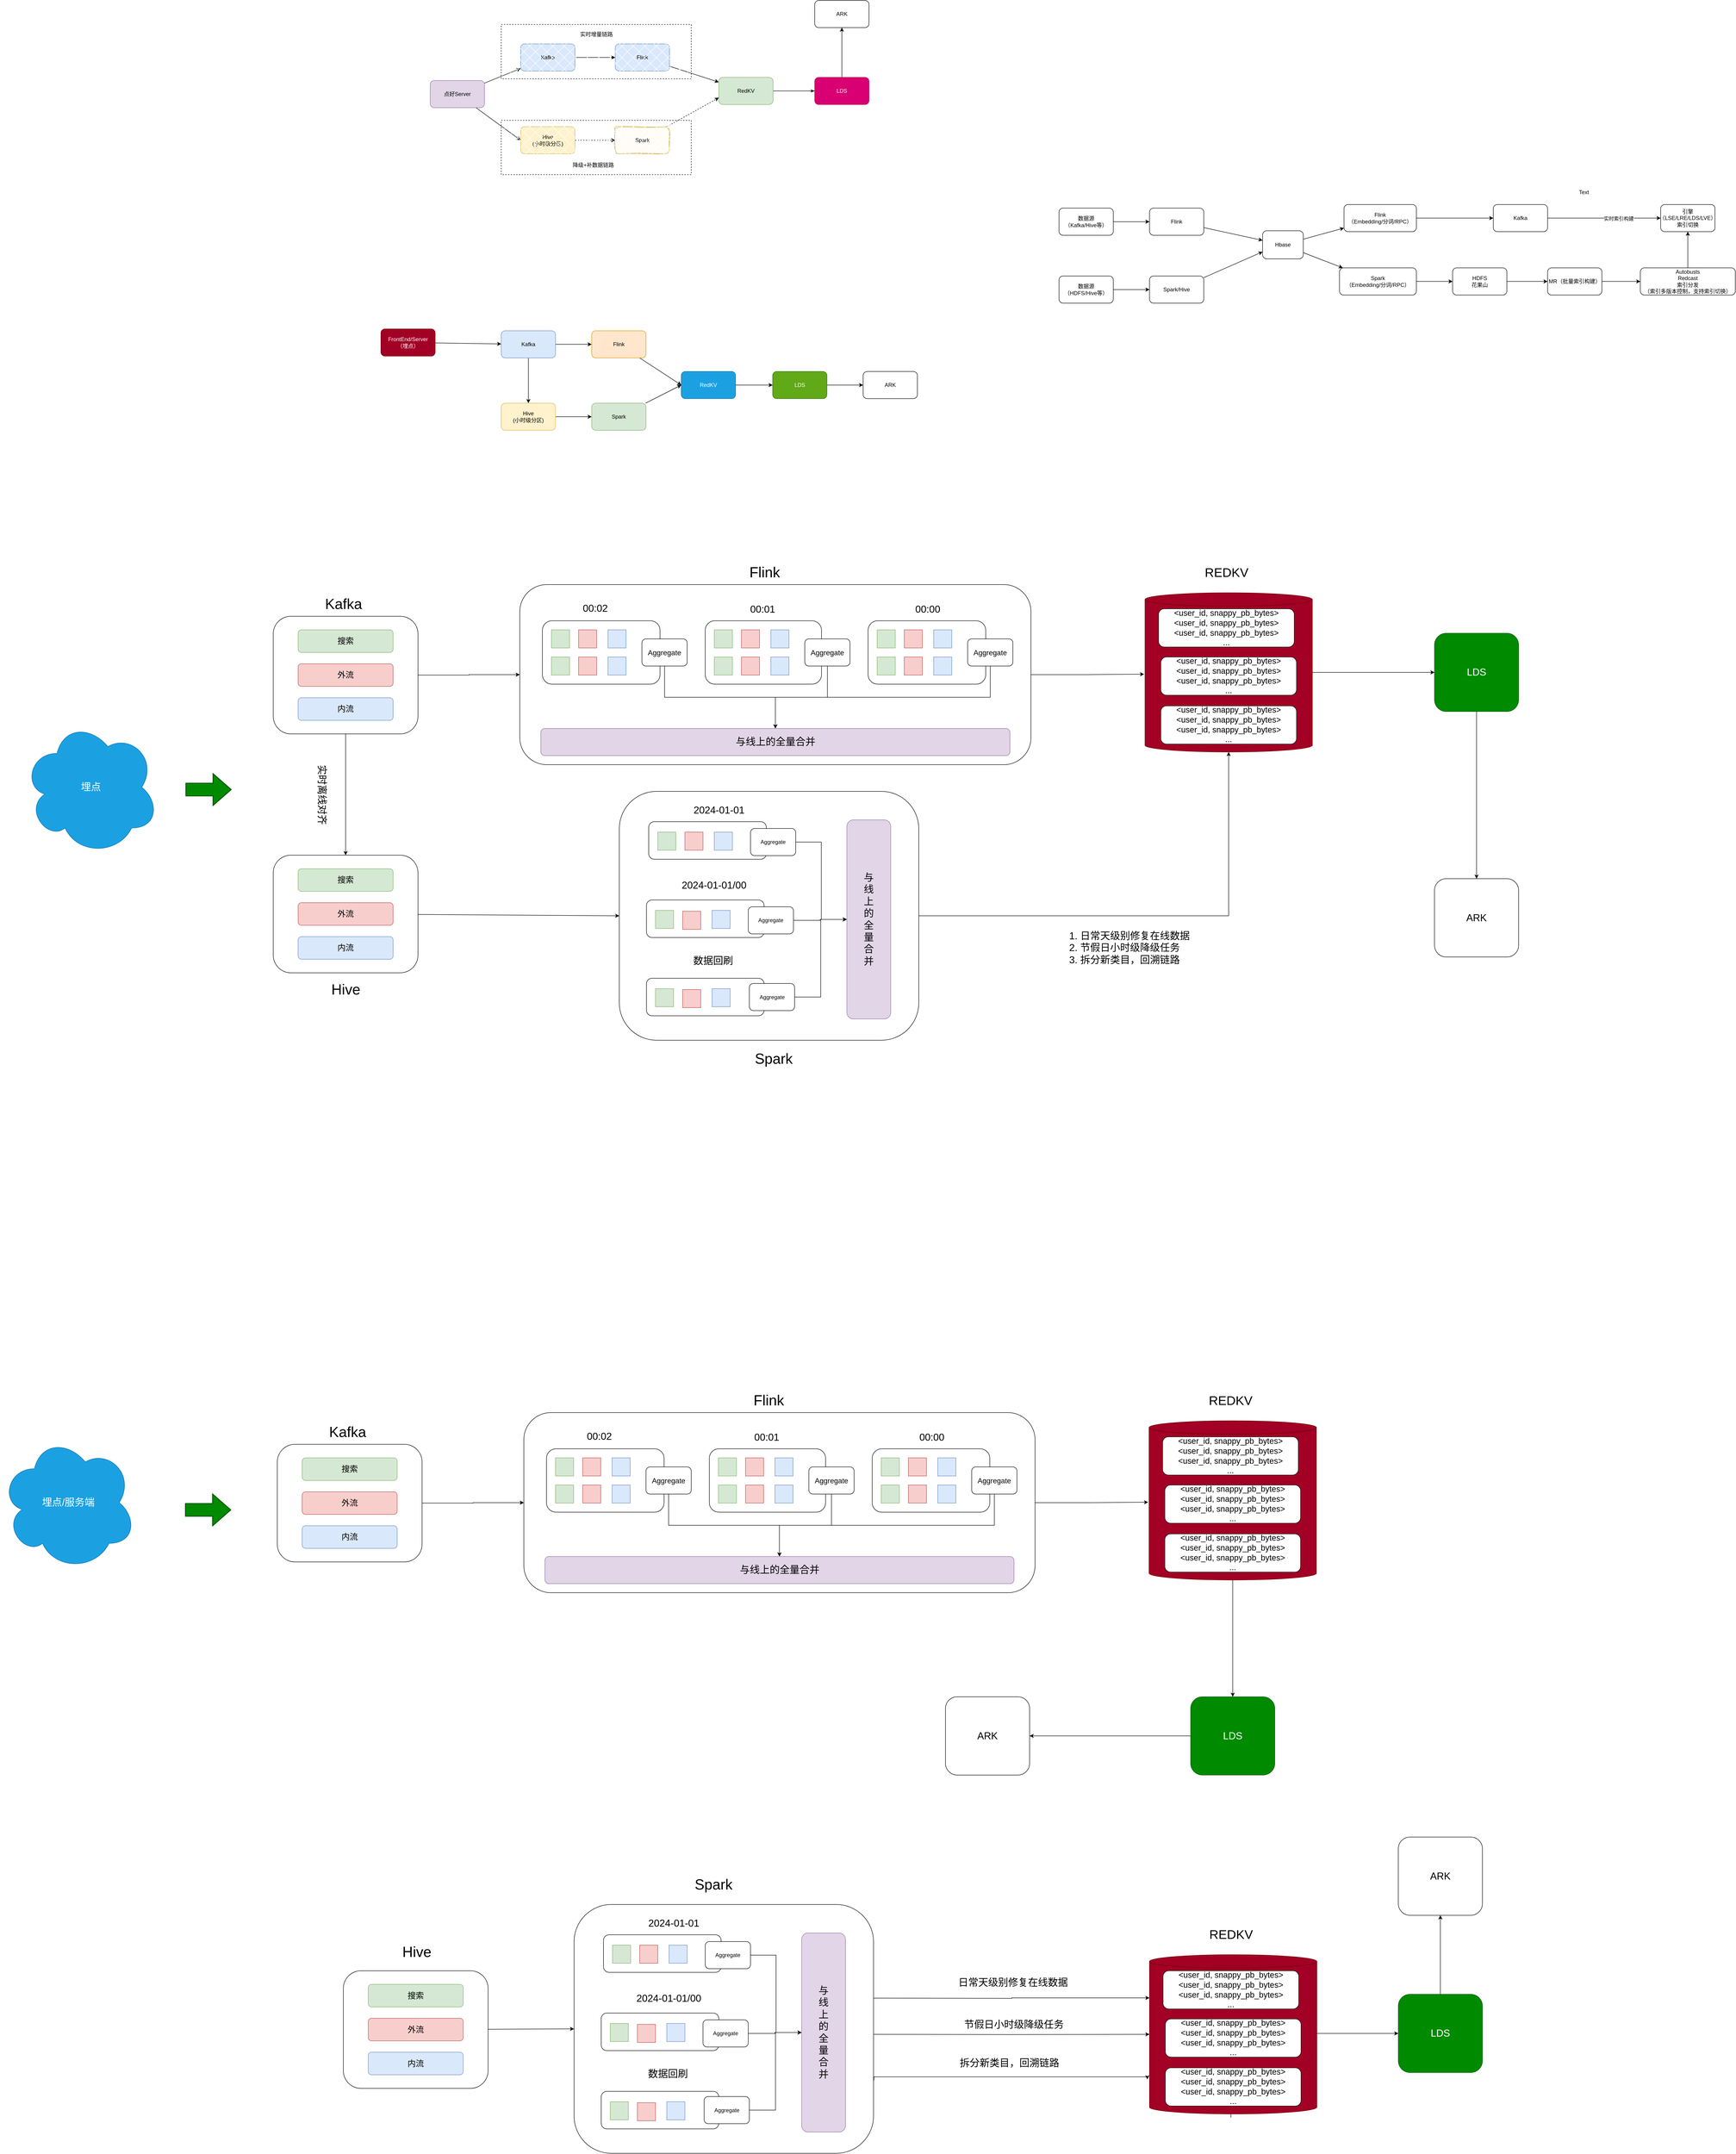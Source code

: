<mxfile version="23.1.1" type="github">
  <diagram name="Page-1" id="i_hFuDhX6voU7J-K0fBx">
    <mxGraphModel dx="3493" dy="951" grid="1" gridSize="10" guides="1" tooltips="1" connect="1" arrows="1" fold="1" page="1" pageScale="1" pageWidth="850" pageHeight="1100" math="0" shadow="0">
      <root>
        <mxCell id="0" />
        <mxCell id="1" parent="0" />
        <mxCell id="Olyu-w_eP48Fr1E_7s6x-3" value="" style="edgeStyle=orthogonalEdgeStyle;rounded=0;orthogonalLoop=1;jettySize=auto;html=1;" parent="1" source="Olyu-w_eP48Fr1E_7s6x-1" target="Olyu-w_eP48Fr1E_7s6x-2" edge="1">
          <mxGeometry relative="1" as="geometry" />
        </mxCell>
        <mxCell id="Olyu-w_eP48Fr1E_7s6x-13" value="" style="rounded=0;orthogonalLoop=1;jettySize=auto;html=1;startArrow=classic;startFill=1;endArrow=none;endFill=0;" parent="1" source="Olyu-w_eP48Fr1E_7s6x-1" target="Olyu-w_eP48Fr1E_7s6x-12" edge="1">
          <mxGeometry relative="1" as="geometry" />
        </mxCell>
        <mxCell id="Olyu-w_eP48Fr1E_7s6x-1" value="Kafka" style="rounded=1;whiteSpace=wrap;html=1;fillColor=#dae8fc;strokeColor=#6c8ebf;" parent="1" vertex="1">
          <mxGeometry x="160" y="337" width="120" height="60" as="geometry" />
        </mxCell>
        <mxCell id="Olyu-w_eP48Fr1E_7s6x-5" value="" style="rounded=0;orthogonalLoop=1;jettySize=auto;html=1;" parent="1" source="Olyu-w_eP48Fr1E_7s6x-2" target="Olyu-w_eP48Fr1E_7s6x-4" edge="1">
          <mxGeometry relative="1" as="geometry" />
        </mxCell>
        <mxCell id="Olyu-w_eP48Fr1E_7s6x-2" value="Flink" style="rounded=1;whiteSpace=wrap;html=1;fillColor=#dae8fc;strokeColor=#6c8ebf;" parent="1" vertex="1">
          <mxGeometry x="369" y="337" width="120" height="60" as="geometry" />
        </mxCell>
        <mxCell id="Olyu-w_eP48Fr1E_7s6x-16" value="" style="edgeStyle=orthogonalEdgeStyle;rounded=0;orthogonalLoop=1;jettySize=auto;html=1;startArrow=none;startFill=0;endArrow=classicThin;endFill=1;" parent="1" source="Olyu-w_eP48Fr1E_7s6x-4" target="Olyu-w_eP48Fr1E_7s6x-15" edge="1">
          <mxGeometry relative="1" as="geometry" />
        </mxCell>
        <mxCell id="Olyu-w_eP48Fr1E_7s6x-4" value="RedKV" style="rounded=1;whiteSpace=wrap;html=1;fillColor=#d5e8d4;strokeColor=#82b366;" parent="1" vertex="1">
          <mxGeometry x="598" y="411" width="120" height="60" as="geometry" />
        </mxCell>
        <mxCell id="Olyu-w_eP48Fr1E_7s6x-9" value="" style="edgeStyle=orthogonalEdgeStyle;rounded=0;orthogonalLoop=1;jettySize=auto;html=1;dashed=1;" parent="1" source="Olyu-w_eP48Fr1E_7s6x-6" target="Olyu-w_eP48Fr1E_7s6x-8" edge="1">
          <mxGeometry relative="1" as="geometry" />
        </mxCell>
        <mxCell id="Olyu-w_eP48Fr1E_7s6x-6" value="Hive&lt;br&gt;(小时级分区)" style="rounded=1;whiteSpace=wrap;html=1;fillColor=#fff2cc;strokeColor=#d6b656;" parent="1" vertex="1">
          <mxGeometry x="160" y="520" width="120" height="60" as="geometry" />
        </mxCell>
        <mxCell id="Olyu-w_eP48Fr1E_7s6x-11" value="" style="rounded=0;orthogonalLoop=1;jettySize=auto;html=1;entryX=0;entryY=0.75;entryDx=0;entryDy=0;dashed=1;" parent="1" source="Olyu-w_eP48Fr1E_7s6x-8" target="Olyu-w_eP48Fr1E_7s6x-4" edge="1">
          <mxGeometry relative="1" as="geometry">
            <mxPoint x="569" y="517" as="targetPoint" />
          </mxGeometry>
        </mxCell>
        <mxCell id="Olyu-w_eP48Fr1E_7s6x-8" value="Spark" style="whiteSpace=wrap;html=1;rounded=1;fillColor=#fff2cc;strokeColor=#d6b656;gradientColor=none;shadow=0;glass=0;sketch=1;curveFitting=1;jiggle=2;" parent="1" vertex="1">
          <mxGeometry x="369" y="520" width="120" height="60" as="geometry" />
        </mxCell>
        <mxCell id="lzxiVklrCA61hMPIfOuQ-2" value="" style="rounded=0;orthogonalLoop=1;jettySize=auto;html=1;entryX=0;entryY=0.5;entryDx=0;entryDy=0;" parent="1" source="Olyu-w_eP48Fr1E_7s6x-12" target="Olyu-w_eP48Fr1E_7s6x-6" edge="1">
          <mxGeometry relative="1" as="geometry">
            <mxPoint x="29" y="487" as="targetPoint" />
          </mxGeometry>
        </mxCell>
        <mxCell id="Olyu-w_eP48Fr1E_7s6x-12" value="点好Server" style="rounded=1;whiteSpace=wrap;html=1;fillColor=#e1d5e7;strokeColor=#9673a6;" parent="1" vertex="1">
          <mxGeometry x="-40" y="418" width="120" height="60" as="geometry" />
        </mxCell>
        <mxCell id="Olyu-w_eP48Fr1E_7s6x-18" value="" style="edgeStyle=orthogonalEdgeStyle;rounded=0;orthogonalLoop=1;jettySize=auto;html=1;startArrow=none;startFill=0;endArrow=classic;endFill=1;" parent="1" source="Olyu-w_eP48Fr1E_7s6x-15" target="Olyu-w_eP48Fr1E_7s6x-17" edge="1">
          <mxGeometry relative="1" as="geometry" />
        </mxCell>
        <mxCell id="Olyu-w_eP48Fr1E_7s6x-15" value="LDS" style="rounded=1;whiteSpace=wrap;html=1;fillColor=#d80073;fontColor=#ffffff;strokeColor=#A50040;" parent="1" vertex="1">
          <mxGeometry x="810" y="411" width="120" height="60" as="geometry" />
        </mxCell>
        <mxCell id="Olyu-w_eP48Fr1E_7s6x-17" value="ARK" style="rounded=1;whiteSpace=wrap;html=1;" parent="1" vertex="1">
          <mxGeometry x="810" y="241" width="120" height="60" as="geometry" />
        </mxCell>
        <mxCell id="38t9WZw2wdU8tdVC_Z4--1" value="" style="edgeStyle=orthogonalEdgeStyle;rounded=0;orthogonalLoop=1;jettySize=auto;html=1;" parent="1" source="38t9WZw2wdU8tdVC_Z4--4" target="38t9WZw2wdU8tdVC_Z4--6" edge="1">
          <mxGeometry relative="1" as="geometry" />
        </mxCell>
        <mxCell id="38t9WZw2wdU8tdVC_Z4--3" value="" style="rounded=0;orthogonalLoop=1;jettySize=auto;html=1;startArrow=classic;startFill=1;endArrow=none;endFill=0;" parent="1" source="38t9WZw2wdU8tdVC_Z4--4" target="38t9WZw2wdU8tdVC_Z4--13" edge="1">
          <mxGeometry relative="1" as="geometry" />
        </mxCell>
        <mxCell id="lzxiVklrCA61hMPIfOuQ-5" value="" style="edgeStyle=orthogonalEdgeStyle;rounded=0;orthogonalLoop=1;jettySize=auto;html=1;" parent="1" source="38t9WZw2wdU8tdVC_Z4--4" target="38t9WZw2wdU8tdVC_Z4--10" edge="1">
          <mxGeometry relative="1" as="geometry" />
        </mxCell>
        <mxCell id="38t9WZw2wdU8tdVC_Z4--4" value="Kafka" style="rounded=1;whiteSpace=wrap;html=1;fillColor=#dae8fc;strokeColor=#6c8ebf;" parent="1" vertex="1">
          <mxGeometry x="117" y="971" width="120" height="60" as="geometry" />
        </mxCell>
        <mxCell id="38t9WZw2wdU8tdVC_Z4--5" value="" style="rounded=0;orthogonalLoop=1;jettySize=auto;html=1;entryX=0;entryY=0.5;entryDx=0;entryDy=0;" parent="1" source="38t9WZw2wdU8tdVC_Z4--6" target="38t9WZw2wdU8tdVC_Z4--8" edge="1">
          <mxGeometry relative="1" as="geometry" />
        </mxCell>
        <mxCell id="38t9WZw2wdU8tdVC_Z4--6" value="Flink" style="rounded=1;whiteSpace=wrap;html=1;fillColor=#ffe6cc;strokeColor=#d79b00;" parent="1" vertex="1">
          <mxGeometry x="317" y="971" width="120" height="60" as="geometry" />
        </mxCell>
        <mxCell id="38t9WZw2wdU8tdVC_Z4--7" value="" style="edgeStyle=orthogonalEdgeStyle;rounded=0;orthogonalLoop=1;jettySize=auto;html=1;startArrow=none;startFill=0;endArrow=classic;endFill=1;" parent="1" source="38t9WZw2wdU8tdVC_Z4--8" target="38t9WZw2wdU8tdVC_Z4--15" edge="1">
          <mxGeometry relative="1" as="geometry" />
        </mxCell>
        <mxCell id="38t9WZw2wdU8tdVC_Z4--8" value="RedKV" style="rounded=1;whiteSpace=wrap;html=1;fillColor=#1ba1e2;fontColor=#ffffff;strokeColor=#006EAF;" parent="1" vertex="1">
          <mxGeometry x="515" y="1061" width="120" height="60" as="geometry" />
        </mxCell>
        <mxCell id="38t9WZw2wdU8tdVC_Z4--9" value="" style="edgeStyle=orthogonalEdgeStyle;rounded=0;orthogonalLoop=1;jettySize=auto;html=1;" parent="1" source="38t9WZw2wdU8tdVC_Z4--10" target="38t9WZw2wdU8tdVC_Z4--12" edge="1">
          <mxGeometry relative="1" as="geometry" />
        </mxCell>
        <mxCell id="38t9WZw2wdU8tdVC_Z4--10" value="Hive&lt;br&gt;(小时级分区)" style="rounded=1;whiteSpace=wrap;html=1;fillColor=#fff2cc;strokeColor=#d6b656;" parent="1" vertex="1">
          <mxGeometry x="117" y="1131" width="120" height="60" as="geometry" />
        </mxCell>
        <mxCell id="38t9WZw2wdU8tdVC_Z4--11" value="" style="rounded=0;orthogonalLoop=1;jettySize=auto;html=1;entryX=0;entryY=0.5;entryDx=0;entryDy=0;" parent="1" source="38t9WZw2wdU8tdVC_Z4--12" target="38t9WZw2wdU8tdVC_Z4--8" edge="1">
          <mxGeometry relative="1" as="geometry">
            <mxPoint x="577" y="1081" as="targetPoint" />
          </mxGeometry>
        </mxCell>
        <mxCell id="38t9WZw2wdU8tdVC_Z4--12" value="Spark" style="whiteSpace=wrap;html=1;rounded=1;fillColor=#d5e8d4;strokeColor=#82b366;" parent="1" vertex="1">
          <mxGeometry x="317" y="1131" width="120" height="60" as="geometry" />
        </mxCell>
        <mxCell id="38t9WZw2wdU8tdVC_Z4--13" value="FrontEnd/Server&lt;br&gt;（埋点）" style="rounded=1;whiteSpace=wrap;html=1;fillColor=#a20025;fontColor=#ffffff;strokeColor=#6F0000;" parent="1" vertex="1">
          <mxGeometry x="-149" y="967" width="120" height="60" as="geometry" />
        </mxCell>
        <mxCell id="38t9WZw2wdU8tdVC_Z4--21" value="" style="edgeStyle=orthogonalEdgeStyle;rounded=0;orthogonalLoop=1;jettySize=auto;html=1;" parent="1" source="38t9WZw2wdU8tdVC_Z4--15" target="38t9WZw2wdU8tdVC_Z4--20" edge="1">
          <mxGeometry relative="1" as="geometry" />
        </mxCell>
        <mxCell id="38t9WZw2wdU8tdVC_Z4--15" value="LDS" style="rounded=1;whiteSpace=wrap;html=1;fillColor=#60a917;fontColor=#ffffff;strokeColor=#2D7600;" parent="1" vertex="1">
          <mxGeometry x="717" y="1061" width="120" height="60" as="geometry" />
        </mxCell>
        <mxCell id="38t9WZw2wdU8tdVC_Z4--20" value="ARK" style="rounded=1;whiteSpace=wrap;html=1;" parent="1" vertex="1">
          <mxGeometry x="917" y="1061" width="120" height="60" as="geometry" />
        </mxCell>
        <mxCell id="71Jp7hl-TTsXlKyE7o5B-2" value="" style="rounded=0;whiteSpace=wrap;html=1;shadow=0;dashed=1;fillStyle=cross-hatch;strokeColor=default;align=right;verticalAlign=middle;fontFamily=Helvetica;fontSize=12;fontColor=default;fillColor=default;gradientColor=none;glass=0;" parent="1" vertex="1">
          <mxGeometry x="117" y="506" width="420" height="120" as="geometry" />
        </mxCell>
        <mxCell id="71Jp7hl-TTsXlKyE7o5B-3" value="降级+补数据链路" style="text;html=1;strokeColor=none;fillColor=none;align=center;verticalAlign=middle;whiteSpace=wrap;rounded=0;fontSize=12;fontFamily=Helvetica;fontColor=default;" parent="1" vertex="1">
          <mxGeometry x="254.5" y="590" width="131" height="30" as="geometry" />
        </mxCell>
        <mxCell id="lzxiVklrCA61hMPIfOuQ-3" value="" style="rounded=0;whiteSpace=wrap;html=1;shadow=0;dashed=1;fillStyle=cross-hatch;strokeColor=default;align=right;verticalAlign=middle;fontFamily=Helvetica;fontSize=12;fontColor=default;fillColor=default;gradientColor=none;glass=0;" parent="1" vertex="1">
          <mxGeometry x="117" y="294" width="420" height="120" as="geometry" />
        </mxCell>
        <mxCell id="lzxiVklrCA61hMPIfOuQ-4" value="实时增量链路" style="text;html=1;strokeColor=none;fillColor=none;align=center;verticalAlign=middle;whiteSpace=wrap;rounded=0;fontSize=12;fontFamily=Helvetica;fontColor=default;" parent="1" vertex="1">
          <mxGeometry x="261.5" y="301" width="131" height="30" as="geometry" />
        </mxCell>
        <mxCell id="Ssv76UTOe1hx6nXqf63F-172" value="" style="edgeStyle=orthogonalEdgeStyle;rounded=0;orthogonalLoop=1;jettySize=auto;html=1;entryX=0.5;entryY=0;entryDx=0;entryDy=0;" parent="1" source="Ssv76UTOe1hx6nXqf63F-173" target="Ssv76UTOe1hx6nXqf63F-197" edge="1">
          <mxGeometry relative="1" as="geometry">
            <mxPoint x="-227" y="2052" as="targetPoint" />
          </mxGeometry>
        </mxCell>
        <mxCell id="Ssv76UTOe1hx6nXqf63F-329" value="" style="edgeStyle=orthogonalEdgeStyle;rounded=0;orthogonalLoop=1;jettySize=auto;html=1;entryX=0;entryY=0.5;entryDx=0;entryDy=0;" parent="1" source="Ssv76UTOe1hx6nXqf63F-173" target="Ssv76UTOe1hx6nXqf63F-295" edge="1">
          <mxGeometry relative="1" as="geometry">
            <mxPoint x="113" y="1742" as="targetPoint" />
          </mxGeometry>
        </mxCell>
        <mxCell id="Ssv76UTOe1hx6nXqf63F-173" value="" style="whiteSpace=wrap;html=1;rounded=1;" parent="1" vertex="1">
          <mxGeometry x="-387" y="1602" width="320" height="260" as="geometry" />
        </mxCell>
        <mxCell id="Ssv76UTOe1hx6nXqf63F-175" value="" style="edgeStyle=orthogonalEdgeStyle;rounded=0;orthogonalLoop=1;jettySize=auto;html=1;exitX=1;exitY=0.5;exitDx=0;exitDy=0;exitPerimeter=0;" parent="1" source="Ssv76UTOe1hx6nXqf63F-334" target="Ssv76UTOe1hx6nXqf63F-212" edge="1">
          <mxGeometry relative="1" as="geometry">
            <mxPoint x="1950" y="1730.111" as="sourcePoint" />
          </mxGeometry>
        </mxCell>
        <mxCell id="Ssv76UTOe1hx6nXqf63F-177" value="&lt;font style=&quot;font-size: 18px;&quot;&gt;搜索&lt;/font&gt;" style="rounded=1;whiteSpace=wrap;html=1;fillColor=#d5e8d4;strokeColor=#82b366;" parent="1" vertex="1">
          <mxGeometry x="-332" y="1632" width="210" height="50" as="geometry" />
        </mxCell>
        <mxCell id="Ssv76UTOe1hx6nXqf63F-178" value="&lt;font style=&quot;font-size: 18px;&quot;&gt;外流&lt;/font&gt;" style="rounded=1;whiteSpace=wrap;html=1;fillColor=#f8cecc;strokeColor=#b85450;" parent="1" vertex="1">
          <mxGeometry x="-332" y="1707" width="210" height="50" as="geometry" />
        </mxCell>
        <mxCell id="Ssv76UTOe1hx6nXqf63F-179" value="&lt;font style=&quot;font-size: 18px;&quot;&gt;内流&lt;/font&gt;" style="rounded=1;whiteSpace=wrap;html=1;fillColor=#dae8fc;strokeColor=#6c8ebf;" parent="1" vertex="1">
          <mxGeometry x="-332" y="1782" width="210" height="50" as="geometry" />
        </mxCell>
        <mxCell id="Ssv76UTOe1hx6nXqf63F-180" value="&lt;font style=&quot;font-size: 32px;&quot;&gt;Kafka&lt;/font&gt;" style="text;html=1;align=center;verticalAlign=middle;resizable=0;points=[];autosize=1;strokeColor=none;fillColor=none;" parent="1" vertex="1">
          <mxGeometry x="-282" y="1550" width="100" height="50" as="geometry" />
        </mxCell>
        <mxCell id="Ssv76UTOe1hx6nXqf63F-181" value="" style="rounded=0;orthogonalLoop=1;jettySize=auto;html=1;entryX=0.5;entryY=1;entryDx=0;entryDy=0;exitX=1;exitY=0.5;exitDx=0;exitDy=0;edgeStyle=orthogonalEdgeStyle;entryPerimeter=0;" parent="1" source="Ssv76UTOe1hx6nXqf63F-182" target="Ssv76UTOe1hx6nXqf63F-334" edge="1">
          <mxGeometry relative="1" as="geometry">
            <mxPoint x="1744.0" y="1930" as="targetPoint" />
          </mxGeometry>
        </mxCell>
        <mxCell id="Ssv76UTOe1hx6nXqf63F-182" value="" style="rounded=1;whiteSpace=wrap;html=1;" parent="1" vertex="1">
          <mxGeometry x="378" y="1989" width="662" height="550" as="geometry" />
        </mxCell>
        <mxCell id="Ssv76UTOe1hx6nXqf63F-183" value="" style="rounded=1;whiteSpace=wrap;html=1;" parent="1" vertex="1">
          <mxGeometry x="443" y="2056" width="260" height="83" as="geometry" />
        </mxCell>
        <mxCell id="Ssv76UTOe1hx6nXqf63F-292" value="" style="edgeStyle=orthogonalEdgeStyle;rounded=0;orthogonalLoop=1;jettySize=auto;html=1;" parent="1" source="Ssv76UTOe1hx6nXqf63F-184" target="Ssv76UTOe1hx6nXqf63F-291" edge="1">
          <mxGeometry relative="1" as="geometry" />
        </mxCell>
        <mxCell id="Ssv76UTOe1hx6nXqf63F-184" value="Aggregate" style="rounded=1;whiteSpace=wrap;html=1;" parent="1" vertex="1">
          <mxGeometry x="668" y="2071" width="100" height="60" as="geometry" />
        </mxCell>
        <mxCell id="Ssv76UTOe1hx6nXqf63F-185" value="&lt;font style=&quot;font-size: 22px;&quot;&gt;2024-01-01&lt;/font&gt;" style="text;html=1;strokeColor=none;fillColor=none;align=center;verticalAlign=middle;whiteSpace=wrap;rounded=0;" parent="1" vertex="1">
          <mxGeometry x="436" y="2016" width="325" height="30" as="geometry" />
        </mxCell>
        <mxCell id="Ssv76UTOe1hx6nXqf63F-186" value="&lt;font style=&quot;font-size: 32px;&quot;&gt;Spark&lt;/font&gt;" style="text;html=1;align=center;verticalAlign=middle;resizable=0;points=[];autosize=1;strokeColor=none;fillColor=none;" parent="1" vertex="1">
          <mxGeometry x="668" y="2555" width="102" height="50" as="geometry" />
        </mxCell>
        <mxCell id="Ssv76UTOe1hx6nXqf63F-187" value="" style="whiteSpace=wrap;html=1;aspect=fixed;fillColor=#d5e8d4;strokeColor=#82b366;" parent="1" vertex="1">
          <mxGeometry x="463" y="2079" width="40" height="40" as="geometry" />
        </mxCell>
        <mxCell id="Ssv76UTOe1hx6nXqf63F-188" value="" style="whiteSpace=wrap;html=1;aspect=fixed;fillColor=#f8cecc;strokeColor=#b85450;" parent="1" vertex="1">
          <mxGeometry x="523" y="2079" width="40" height="40" as="geometry" />
        </mxCell>
        <mxCell id="Ssv76UTOe1hx6nXqf63F-189" value="" style="whiteSpace=wrap;html=1;aspect=fixed;fillColor=#dae8fc;strokeColor=#6c8ebf;" parent="1" vertex="1">
          <mxGeometry x="588" y="2079" width="40" height="40" as="geometry" />
        </mxCell>
        <mxCell id="Ssv76UTOe1hx6nXqf63F-190" value="" style="rounded=1;whiteSpace=wrap;html=1;" parent="1" vertex="1">
          <mxGeometry x="438" y="2229" width="260" height="83" as="geometry" />
        </mxCell>
        <mxCell id="Ssv76UTOe1hx6nXqf63F-293" value="" style="edgeStyle=orthogonalEdgeStyle;rounded=0;orthogonalLoop=1;jettySize=auto;html=1;" parent="1" source="Ssv76UTOe1hx6nXqf63F-191" target="Ssv76UTOe1hx6nXqf63F-291" edge="1">
          <mxGeometry relative="1" as="geometry" />
        </mxCell>
        <mxCell id="Ssv76UTOe1hx6nXqf63F-191" value="Aggregate" style="rounded=1;whiteSpace=wrap;html=1;" parent="1" vertex="1">
          <mxGeometry x="663" y="2244" width="100" height="60" as="geometry" />
        </mxCell>
        <mxCell id="Ssv76UTOe1hx6nXqf63F-192" value="&lt;font style=&quot;font-size: 22px;&quot;&gt;2024-01-01/00&lt;/font&gt;" style="text;html=1;strokeColor=none;fillColor=none;align=center;verticalAlign=middle;whiteSpace=wrap;rounded=0;" parent="1" vertex="1">
          <mxGeometry x="438" y="2182" width="299.12" height="30" as="geometry" />
        </mxCell>
        <mxCell id="Ssv76UTOe1hx6nXqf63F-193" value="" style="whiteSpace=wrap;html=1;aspect=fixed;fillColor=#d5e8d4;strokeColor=#82b366;" parent="1" vertex="1">
          <mxGeometry x="458" y="2252" width="40" height="40" as="geometry" />
        </mxCell>
        <mxCell id="Ssv76UTOe1hx6nXqf63F-194" value="" style="whiteSpace=wrap;html=1;aspect=fixed;fillColor=#dae8fc;strokeColor=#6c8ebf;" parent="1" vertex="1">
          <mxGeometry x="583" y="2252" width="40" height="40" as="geometry" />
        </mxCell>
        <mxCell id="Ssv76UTOe1hx6nXqf63F-195" value="" style="whiteSpace=wrap;html=1;aspect=fixed;fillColor=#f8cecc;strokeColor=#b85450;" parent="1" vertex="1">
          <mxGeometry x="518" y="2254" width="40" height="40" as="geometry" />
        </mxCell>
        <mxCell id="Ssv76UTOe1hx6nXqf63F-196" value="" style="rounded=0;orthogonalLoop=1;jettySize=auto;html=1;entryX=0;entryY=0.5;entryDx=0;entryDy=0;" parent="1" source="Ssv76UTOe1hx6nXqf63F-197" target="Ssv76UTOe1hx6nXqf63F-182" edge="1">
          <mxGeometry relative="1" as="geometry">
            <mxPoint x="138" y="2212" as="targetPoint" />
          </mxGeometry>
        </mxCell>
        <mxCell id="Ssv76UTOe1hx6nXqf63F-197" value="" style="whiteSpace=wrap;html=1;rounded=1;" parent="1" vertex="1">
          <mxGeometry x="-387" y="2130" width="320" height="260" as="geometry" />
        </mxCell>
        <mxCell id="Ssv76UTOe1hx6nXqf63F-198" value="&lt;font style=&quot;font-size: 18px;&quot;&gt;搜索&lt;/font&gt;" style="rounded=1;whiteSpace=wrap;html=1;fillColor=#d5e8d4;strokeColor=#82b366;" parent="1" vertex="1">
          <mxGeometry x="-332" y="2160" width="210" height="50" as="geometry" />
        </mxCell>
        <mxCell id="Ssv76UTOe1hx6nXqf63F-199" value="&lt;font style=&quot;font-size: 18px;&quot;&gt;外流&lt;/font&gt;" style="rounded=1;whiteSpace=wrap;html=1;fillColor=#f8cecc;strokeColor=#b85450;" parent="1" vertex="1">
          <mxGeometry x="-332" y="2235" width="210" height="50" as="geometry" />
        </mxCell>
        <mxCell id="Ssv76UTOe1hx6nXqf63F-200" value="&lt;font style=&quot;font-size: 18px;&quot;&gt;内流&lt;/font&gt;" style="rounded=1;whiteSpace=wrap;html=1;fillColor=#dae8fc;strokeColor=#6c8ebf;" parent="1" vertex="1">
          <mxGeometry x="-332" y="2310" width="210" height="50" as="geometry" />
        </mxCell>
        <mxCell id="Ssv76UTOe1hx6nXqf63F-201" value="&lt;font style=&quot;font-size: 32px;&quot;&gt;Hive&lt;/font&gt;" style="text;html=1;align=center;verticalAlign=middle;resizable=0;points=[];autosize=1;strokeColor=none;fillColor=none;" parent="1" vertex="1">
          <mxGeometry x="-268" y="2402" width="82" height="50" as="geometry" />
        </mxCell>
        <mxCell id="Ssv76UTOe1hx6nXqf63F-202" value="" style="rounded=1;whiteSpace=wrap;html=1;" parent="1" vertex="1">
          <mxGeometry x="438" y="2402" width="260" height="83" as="geometry" />
        </mxCell>
        <mxCell id="Ssv76UTOe1hx6nXqf63F-294" value="" style="edgeStyle=orthogonalEdgeStyle;rounded=0;orthogonalLoop=1;jettySize=auto;html=1;" parent="1" source="Ssv76UTOe1hx6nXqf63F-203" target="Ssv76UTOe1hx6nXqf63F-291" edge="1">
          <mxGeometry relative="1" as="geometry" />
        </mxCell>
        <mxCell id="Ssv76UTOe1hx6nXqf63F-203" value="Aggregate" style="rounded=1;whiteSpace=wrap;html=1;" parent="1" vertex="1">
          <mxGeometry x="665.5" y="2413.5" width="100" height="60" as="geometry" />
        </mxCell>
        <mxCell id="Ssv76UTOe1hx6nXqf63F-204" value="&lt;font style=&quot;font-size: 22px;&quot;&gt;数据回刷&lt;/font&gt;" style="text;html=1;strokeColor=none;fillColor=none;align=center;verticalAlign=middle;whiteSpace=wrap;rounded=0;" parent="1" vertex="1">
          <mxGeometry x="489.88" y="2349" width="191.25" height="30" as="geometry" />
        </mxCell>
        <mxCell id="Ssv76UTOe1hx6nXqf63F-205" value="" style="whiteSpace=wrap;html=1;aspect=fixed;fillColor=#d5e8d4;strokeColor=#82b366;" parent="1" vertex="1">
          <mxGeometry x="458" y="2425" width="40" height="40" as="geometry" />
        </mxCell>
        <mxCell id="Ssv76UTOe1hx6nXqf63F-206" value="" style="whiteSpace=wrap;html=1;aspect=fixed;fillColor=#dae8fc;strokeColor=#6c8ebf;" parent="1" vertex="1">
          <mxGeometry x="583" y="2425" width="40" height="40" as="geometry" />
        </mxCell>
        <mxCell id="Ssv76UTOe1hx6nXqf63F-207" value="" style="whiteSpace=wrap;html=1;aspect=fixed;fillColor=#f8cecc;strokeColor=#b85450;" parent="1" vertex="1">
          <mxGeometry x="518" y="2427" width="40" height="40" as="geometry" />
        </mxCell>
        <mxCell id="Ssv76UTOe1hx6nXqf63F-208" value="&lt;ol style=&quot;font-size: 22px;&quot;&gt;&lt;li&gt;&lt;font style=&quot;font-size: 22px;&quot;&gt;日常天级别修复在线数据&lt;/font&gt;&lt;/li&gt;&lt;li&gt;节假日小时级降级任务&lt;/li&gt;&lt;li&gt;拆分新类目，回溯链路&lt;/li&gt;&lt;/ol&gt;" style="text;html=1;strokeColor=none;fillColor=none;align=left;verticalAlign=middle;whiteSpace=wrap;rounded=0;" parent="1" vertex="1">
          <mxGeometry x="1355" y="2280" width="330" height="110" as="geometry" />
        </mxCell>
        <mxCell id="Ssv76UTOe1hx6nXqf63F-209" value="&lt;font style=&quot;font-size: 22px;&quot;&gt;埋点&lt;/font&gt;" style="ellipse;shape=cloud;whiteSpace=wrap;html=1;fillColor=#1ba1e2;fontColor=#ffffff;strokeColor=#006EAF;" parent="1" vertex="1">
          <mxGeometry x="-940" y="1830" width="300" height="300" as="geometry" />
        </mxCell>
        <mxCell id="Ssv76UTOe1hx6nXqf63F-210" value="" style="verticalLabelPosition=bottom;verticalAlign=top;html=1;strokeWidth=2;shape=mxgraph.arrows2.arrow;dy=0.6;dx=40;notch=0;fillColor=#008a00;fontColor=#ffffff;strokeColor=#005700;" parent="1" vertex="1">
          <mxGeometry x="-580" y="1950" width="100" height="70" as="geometry" />
        </mxCell>
        <mxCell id="Ssv76UTOe1hx6nXqf63F-211" value="" style="edgeStyle=orthogonalEdgeStyle;rounded=0;orthogonalLoop=1;jettySize=auto;html=1;" parent="1" source="Ssv76UTOe1hx6nXqf63F-212" target="Ssv76UTOe1hx6nXqf63F-213" edge="1">
          <mxGeometry relative="1" as="geometry" />
        </mxCell>
        <mxCell id="Ssv76UTOe1hx6nXqf63F-212" value="&lt;font style=&quot;font-size: 22px;&quot;&gt;LDS&lt;/font&gt;" style="whiteSpace=wrap;html=1;rounded=1;fillColor=#008a00;fontColor=#ffffff;strokeColor=#005700;" parent="1" vertex="1">
          <mxGeometry x="2180" y="1639.5" width="186" height="173" as="geometry" />
        </mxCell>
        <mxCell id="Ssv76UTOe1hx6nXqf63F-213" value="&lt;font style=&quot;font-size: 22px;&quot;&gt;ARK&lt;/font&gt;" style="whiteSpace=wrap;html=1;rounded=1;" parent="1" vertex="1">
          <mxGeometry x="2180" y="2182" width="186" height="173" as="geometry" />
        </mxCell>
        <mxCell id="Ssv76UTOe1hx6nXqf63F-291" value="&lt;font style=&quot;font-size: 22px;&quot;&gt;与&lt;br&gt;线&lt;br&gt;上&lt;br&gt;的&lt;br&gt;全&lt;br&gt;量&lt;br&gt;合&lt;br&gt;并&lt;/font&gt;" style="rounded=1;whiteSpace=wrap;html=1;fillColor=#e1d5e7;strokeColor=#9673a6;align=center;" parent="1" vertex="1">
          <mxGeometry x="881" y="2052" width="97" height="440" as="geometry" />
        </mxCell>
        <mxCell id="Ssv76UTOe1hx6nXqf63F-331" value="" style="edgeStyle=orthogonalEdgeStyle;rounded=0;orthogonalLoop=1;jettySize=auto;html=1;entryX=0;entryY=0.5;entryDx=0;entryDy=0;" parent="1" source="Ssv76UTOe1hx6nXqf63F-295" edge="1">
          <mxGeometry relative="1" as="geometry">
            <mxPoint x="1538" y="1730" as="targetPoint" />
          </mxGeometry>
        </mxCell>
        <mxCell id="Ssv76UTOe1hx6nXqf63F-295" value="" style="rounded=1;whiteSpace=wrap;html=1;" parent="1" vertex="1">
          <mxGeometry x="158" y="1532" width="1130" height="398" as="geometry" />
        </mxCell>
        <mxCell id="Ssv76UTOe1hx6nXqf63F-296" value="" style="rounded=1;whiteSpace=wrap;html=1;" parent="1" vertex="1">
          <mxGeometry x="208" y="1612" width="260" height="140" as="geometry" />
        </mxCell>
        <mxCell id="Ssv76UTOe1hx6nXqf63F-297" value="" style="whiteSpace=wrap;html=1;aspect=fixed;fillColor=#d5e8d4;strokeColor=#82b366;" parent="1" vertex="1">
          <mxGeometry x="228" y="1632" width="40" height="40" as="geometry" />
        </mxCell>
        <mxCell id="Ssv76UTOe1hx6nXqf63F-298" value="" style="edgeStyle=orthogonalEdgeStyle;rounded=0;orthogonalLoop=1;jettySize=auto;html=1;" parent="1" source="Ssv76UTOe1hx6nXqf63F-299" target="Ssv76UTOe1hx6nXqf63F-327" edge="1">
          <mxGeometry relative="1" as="geometry" />
        </mxCell>
        <mxCell id="Ssv76UTOe1hx6nXqf63F-299" value="&lt;font style=&quot;font-size: 16px;&quot;&gt;Aggregate&lt;/font&gt;" style="rounded=1;whiteSpace=wrap;html=1;" parent="1" vertex="1">
          <mxGeometry x="428" y="1652" width="100" height="60" as="geometry" />
        </mxCell>
        <mxCell id="Ssv76UTOe1hx6nXqf63F-300" value="" style="whiteSpace=wrap;html=1;aspect=fixed;fillColor=#f8cecc;strokeColor=#b85450;" parent="1" vertex="1">
          <mxGeometry x="288" y="1632" width="40" height="40" as="geometry" />
        </mxCell>
        <mxCell id="Ssv76UTOe1hx6nXqf63F-301" value="" style="whiteSpace=wrap;html=1;aspect=fixed;fillColor=#dae8fc;strokeColor=#6c8ebf;" parent="1" vertex="1">
          <mxGeometry x="353" y="1632" width="40" height="40" as="geometry" />
        </mxCell>
        <mxCell id="Ssv76UTOe1hx6nXqf63F-302" value="" style="whiteSpace=wrap;html=1;aspect=fixed;fillColor=#d5e8d4;strokeColor=#82b366;" parent="1" vertex="1">
          <mxGeometry x="228" y="1692" width="40" height="40" as="geometry" />
        </mxCell>
        <mxCell id="Ssv76UTOe1hx6nXqf63F-303" value="" style="whiteSpace=wrap;html=1;aspect=fixed;fillColor=#f8cecc;strokeColor=#b85450;" parent="1" vertex="1">
          <mxGeometry x="288" y="1692" width="40" height="40" as="geometry" />
        </mxCell>
        <mxCell id="Ssv76UTOe1hx6nXqf63F-304" value="" style="whiteSpace=wrap;html=1;aspect=fixed;fillColor=#dae8fc;strokeColor=#6c8ebf;" parent="1" vertex="1">
          <mxGeometry x="353" y="1692" width="40" height="40" as="geometry" />
        </mxCell>
        <mxCell id="Ssv76UTOe1hx6nXqf63F-305" value="" style="rounded=1;whiteSpace=wrap;html=1;" parent="1" vertex="1">
          <mxGeometry x="568" y="1612" width="257" height="140" as="geometry" />
        </mxCell>
        <mxCell id="Ssv76UTOe1hx6nXqf63F-306" value="" style="whiteSpace=wrap;html=1;aspect=fixed;fillColor=#d5e8d4;strokeColor=#82b366;" parent="1" vertex="1">
          <mxGeometry x="588" y="1632" width="40" height="40" as="geometry" />
        </mxCell>
        <mxCell id="Ssv76UTOe1hx6nXqf63F-307" value="" style="edgeStyle=orthogonalEdgeStyle;rounded=0;orthogonalLoop=1;jettySize=auto;html=1;" parent="1" source="Ssv76UTOe1hx6nXqf63F-308" target="Ssv76UTOe1hx6nXqf63F-327" edge="1">
          <mxGeometry relative="1" as="geometry" />
        </mxCell>
        <mxCell id="Ssv76UTOe1hx6nXqf63F-308" value="&lt;font style=&quot;font-size: 16px;&quot;&gt;Aggregate&lt;/font&gt;" style="rounded=1;whiteSpace=wrap;html=1;" parent="1" vertex="1">
          <mxGeometry x="788" y="1652" width="100" height="60" as="geometry" />
        </mxCell>
        <mxCell id="Ssv76UTOe1hx6nXqf63F-309" value="" style="whiteSpace=wrap;html=1;aspect=fixed;fillColor=#f8cecc;strokeColor=#b85450;" parent="1" vertex="1">
          <mxGeometry x="648" y="1632" width="40" height="40" as="geometry" />
        </mxCell>
        <mxCell id="Ssv76UTOe1hx6nXqf63F-310" value="" style="whiteSpace=wrap;html=1;aspect=fixed;fillColor=#dae8fc;strokeColor=#6c8ebf;" parent="1" vertex="1">
          <mxGeometry x="713" y="1632" width="40" height="40" as="geometry" />
        </mxCell>
        <mxCell id="Ssv76UTOe1hx6nXqf63F-311" value="" style="whiteSpace=wrap;html=1;aspect=fixed;fillColor=#d5e8d4;strokeColor=#82b366;" parent="1" vertex="1">
          <mxGeometry x="588" y="1692" width="40" height="40" as="geometry" />
        </mxCell>
        <mxCell id="Ssv76UTOe1hx6nXqf63F-312" value="" style="whiteSpace=wrap;html=1;aspect=fixed;fillColor=#f8cecc;strokeColor=#b85450;" parent="1" vertex="1">
          <mxGeometry x="648" y="1692" width="40" height="40" as="geometry" />
        </mxCell>
        <mxCell id="Ssv76UTOe1hx6nXqf63F-313" value="" style="whiteSpace=wrap;html=1;aspect=fixed;fillColor=#dae8fc;strokeColor=#6c8ebf;" parent="1" vertex="1">
          <mxGeometry x="713" y="1692" width="40" height="40" as="geometry" />
        </mxCell>
        <mxCell id="Ssv76UTOe1hx6nXqf63F-314" value="&lt;font style=&quot;font-size: 22px;&quot;&gt;00:02&amp;nbsp;&lt;/font&gt;" style="text;html=1;strokeColor=none;fillColor=none;align=center;verticalAlign=middle;whiteSpace=wrap;rounded=0;" parent="1" vertex="1">
          <mxGeometry x="247" y="1570" width="162" height="30" as="geometry" />
        </mxCell>
        <mxCell id="Ssv76UTOe1hx6nXqf63F-315" value="&lt;font style=&quot;font-size: 22px;&quot;&gt;00:01&amp;nbsp;&lt;/font&gt;" style="text;html=1;strokeColor=none;fillColor=none;align=center;verticalAlign=middle;whiteSpace=wrap;rounded=0;" parent="1" vertex="1">
          <mxGeometry x="653" y="1572" width="90" height="30" as="geometry" />
        </mxCell>
        <mxCell id="Ssv76UTOe1hx6nXqf63F-316" value="" style="rounded=1;whiteSpace=wrap;html=1;" parent="1" vertex="1">
          <mxGeometry x="928" y="1612" width="260" height="140" as="geometry" />
        </mxCell>
        <mxCell id="Ssv76UTOe1hx6nXqf63F-317" value="" style="whiteSpace=wrap;html=1;aspect=fixed;fillColor=#d5e8d4;strokeColor=#82b366;" parent="1" vertex="1">
          <mxGeometry x="948" y="1632" width="40" height="40" as="geometry" />
        </mxCell>
        <mxCell id="Ssv76UTOe1hx6nXqf63F-318" value="" style="rounded=0;orthogonalLoop=1;jettySize=auto;html=1;edgeStyle=orthogonalEdgeStyle;" parent="1" source="Ssv76UTOe1hx6nXqf63F-319" target="Ssv76UTOe1hx6nXqf63F-327" edge="1">
          <mxGeometry relative="1" as="geometry" />
        </mxCell>
        <mxCell id="Ssv76UTOe1hx6nXqf63F-319" value="&lt;font style=&quot;font-size: 16px;&quot;&gt;Aggregate&lt;/font&gt;" style="rounded=1;whiteSpace=wrap;html=1;" parent="1" vertex="1">
          <mxGeometry x="1148" y="1652" width="100" height="60" as="geometry" />
        </mxCell>
        <mxCell id="Ssv76UTOe1hx6nXqf63F-320" value="" style="whiteSpace=wrap;html=1;aspect=fixed;fillColor=#f8cecc;strokeColor=#b85450;" parent="1" vertex="1">
          <mxGeometry x="1008" y="1632" width="40" height="40" as="geometry" />
        </mxCell>
        <mxCell id="Ssv76UTOe1hx6nXqf63F-321" value="" style="whiteSpace=wrap;html=1;aspect=fixed;fillColor=#dae8fc;strokeColor=#6c8ebf;" parent="1" vertex="1">
          <mxGeometry x="1073" y="1632" width="40" height="40" as="geometry" />
        </mxCell>
        <mxCell id="Ssv76UTOe1hx6nXqf63F-322" value="" style="whiteSpace=wrap;html=1;aspect=fixed;fillColor=#d5e8d4;strokeColor=#82b366;" parent="1" vertex="1">
          <mxGeometry x="948" y="1692" width="40" height="40" as="geometry" />
        </mxCell>
        <mxCell id="Ssv76UTOe1hx6nXqf63F-323" value="" style="whiteSpace=wrap;html=1;aspect=fixed;fillColor=#f8cecc;strokeColor=#b85450;" parent="1" vertex="1">
          <mxGeometry x="1008" y="1692" width="40" height="40" as="geometry" />
        </mxCell>
        <mxCell id="Ssv76UTOe1hx6nXqf63F-324" value="" style="whiteSpace=wrap;html=1;aspect=fixed;fillColor=#dae8fc;strokeColor=#6c8ebf;" parent="1" vertex="1">
          <mxGeometry x="1073" y="1692" width="40" height="40" as="geometry" />
        </mxCell>
        <mxCell id="Ssv76UTOe1hx6nXqf63F-325" value="&lt;font style=&quot;font-size: 22px;&quot;&gt;00:00&amp;nbsp;&lt;/font&gt;" style="text;html=1;strokeColor=none;fillColor=none;align=center;verticalAlign=middle;whiteSpace=wrap;rounded=0;" parent="1" vertex="1">
          <mxGeometry x="1013" y="1572" width="100" height="30" as="geometry" />
        </mxCell>
        <mxCell id="Ssv76UTOe1hx6nXqf63F-326" value="&lt;font style=&quot;font-size: 32px;&quot;&gt;Flink&lt;/font&gt;" style="text;html=1;align=center;verticalAlign=middle;resizable=0;points=[];autosize=1;strokeColor=none;fillColor=none;" parent="1" vertex="1">
          <mxGeometry x="656" y="1480" width="86" height="50" as="geometry" />
        </mxCell>
        <mxCell id="Ssv76UTOe1hx6nXqf63F-327" value="&lt;font style=&quot;font-size: 22px;&quot;&gt;与线上的全量合并&lt;/font&gt;" style="rounded=1;whiteSpace=wrap;html=1;fillColor=#e1d5e7;strokeColor=#9673a6;" parent="1" vertex="1">
          <mxGeometry x="204.5" y="1850" width="1037" height="60" as="geometry" />
        </mxCell>
        <mxCell id="Ssv76UTOe1hx6nXqf63F-332" value="&lt;font style=&quot;font-size: 22px;&quot;&gt;实时离线对齐&lt;/font&gt;" style="text;html=1;align=center;verticalAlign=middle;resizable=0;points=[];autosize=1;strokeColor=none;fillColor=none;rotation=90;" parent="1" vertex="1">
          <mxGeometry x="-360" y="1976" width="160" height="40" as="geometry" />
        </mxCell>
        <mxCell id="Ssv76UTOe1hx6nXqf63F-333" value="&lt;font style=&quot;font-size: 28px;&quot;&gt;REDKV&lt;/font&gt;" style="text;html=1;align=center;verticalAlign=middle;resizable=0;points=[];autosize=1;strokeColor=none;fillColor=none;" parent="1" vertex="1">
          <mxGeometry x="1660" y="1480" width="120" height="50" as="geometry" />
        </mxCell>
        <mxCell id="Ssv76UTOe1hx6nXqf63F-334" value="" style="shape=cylinder3;whiteSpace=wrap;html=1;boundedLbl=1;backgroundOutline=1;size=15;fillColor=#a20025;fontColor=#ffffff;strokeColor=#6F0000;" parent="1" vertex="1">
          <mxGeometry x="1540" y="1550" width="370" height="352" as="geometry" />
        </mxCell>
        <mxCell id="Ssv76UTOe1hx6nXqf63F-335" value="&lt;font style=&quot;font-size: 18px;&quot;&gt;&amp;lt;user_id, snappy_pb_bytes&amp;gt;&lt;br&gt;&amp;lt;user_id, snappy_pb_bytes&amp;gt;&lt;br&gt;&amp;lt;user_id, snappy_pb_bytes&amp;gt;&lt;br&gt;...&lt;br style=&quot;border-color: var(--border-color);&quot;&gt;&lt;/font&gt;" style="rounded=1;whiteSpace=wrap;html=1;" parent="1" vertex="1">
          <mxGeometry x="1570" y="1585.5" width="300" height="84.5" as="geometry" />
        </mxCell>
        <mxCell id="Ssv76UTOe1hx6nXqf63F-340" value="&lt;font style=&quot;font-size: 18px;&quot;&gt;&amp;lt;user_id, snappy_pb_bytes&amp;gt;&lt;br&gt;&amp;lt;user_id, snappy_pb_bytes&amp;gt;&lt;br&gt;&amp;lt;user_id, snappy_pb_bytes&amp;gt;&lt;br&gt;...&lt;br style=&quot;border-color: var(--border-color);&quot;&gt;&lt;/font&gt;" style="rounded=1;whiteSpace=wrap;html=1;" parent="1" vertex="1">
          <mxGeometry x="1575" y="1692" width="300" height="84.5" as="geometry" />
        </mxCell>
        <mxCell id="Ssv76UTOe1hx6nXqf63F-341" value="&lt;font style=&quot;font-size: 18px;&quot;&gt;&amp;lt;user_id, snappy_pb_bytes&amp;gt;&lt;br&gt;&amp;lt;user_id, snappy_pb_bytes&amp;gt;&lt;br&gt;&amp;lt;user_id, snappy_pb_bytes&amp;gt;&lt;br&gt;...&lt;br style=&quot;border-color: var(--border-color);&quot;&gt;&lt;/font&gt;" style="rounded=1;whiteSpace=wrap;html=1;" parent="1" vertex="1">
          <mxGeometry x="1575" y="1800" width="300" height="84.5" as="geometry" />
        </mxCell>
        <mxCell id="Ssv76UTOe1hx6nXqf63F-345" value="" style="edgeStyle=orthogonalEdgeStyle;rounded=0;orthogonalLoop=1;jettySize=auto;html=1;" parent="1" target="Ssv76UTOe1hx6nXqf63F-384" edge="1">
          <mxGeometry relative="1" as="geometry">
            <mxPoint x="1730" y="4920" as="sourcePoint" />
            <Array as="points">
              <mxPoint x="1730" y="4910" />
              <mxPoint x="1730" y="4910" />
            </Array>
          </mxGeometry>
        </mxCell>
        <mxCell id="Ssv76UTOe1hx6nXqf63F-513" value="" style="edgeStyle=orthogonalEdgeStyle;rounded=0;orthogonalLoop=1;jettySize=auto;html=1;entryX=0;entryY=0;entryDx=0;entryDy=95.5;entryPerimeter=0;" parent="1" target="Ssv76UTOe1hx6nXqf63F-423" edge="1">
          <mxGeometry relative="1" as="geometry">
            <mxPoint x="940" y="4656" as="sourcePoint" />
            <mxPoint x="1291" y="4724" as="targetPoint" />
          </mxGeometry>
        </mxCell>
        <mxCell id="Ssv76UTOe1hx6nXqf63F-351" value="" style="rounded=1;whiteSpace=wrap;html=1;" parent="1" vertex="1">
          <mxGeometry x="278" y="4449" width="662" height="550" as="geometry" />
        </mxCell>
        <mxCell id="Ssv76UTOe1hx6nXqf63F-352" value="" style="rounded=1;whiteSpace=wrap;html=1;" parent="1" vertex="1">
          <mxGeometry x="343" y="4516" width="260" height="83" as="geometry" />
        </mxCell>
        <mxCell id="Ssv76UTOe1hx6nXqf63F-353" value="" style="edgeStyle=orthogonalEdgeStyle;rounded=0;orthogonalLoop=1;jettySize=auto;html=1;" parent="1" source="Ssv76UTOe1hx6nXqf63F-354" target="Ssv76UTOe1hx6nXqf63F-386" edge="1">
          <mxGeometry relative="1" as="geometry" />
        </mxCell>
        <mxCell id="Ssv76UTOe1hx6nXqf63F-354" value="Aggregate" style="rounded=1;whiteSpace=wrap;html=1;" parent="1" vertex="1">
          <mxGeometry x="568" y="4531" width="100" height="60" as="geometry" />
        </mxCell>
        <mxCell id="Ssv76UTOe1hx6nXqf63F-355" value="&lt;font style=&quot;font-size: 22px;&quot;&gt;2024-01-01&lt;/font&gt;" style="text;html=1;strokeColor=none;fillColor=none;align=center;verticalAlign=middle;whiteSpace=wrap;rounded=0;" parent="1" vertex="1">
          <mxGeometry x="336" y="4476" width="325" height="30" as="geometry" />
        </mxCell>
        <mxCell id="Ssv76UTOe1hx6nXqf63F-356" value="&lt;font style=&quot;font-size: 32px;&quot;&gt;Spark&lt;/font&gt;" style="text;html=1;align=center;verticalAlign=middle;resizable=0;points=[];autosize=1;strokeColor=none;fillColor=none;" parent="1" vertex="1">
          <mxGeometry x="535.12" y="4380" width="102" height="50" as="geometry" />
        </mxCell>
        <mxCell id="Ssv76UTOe1hx6nXqf63F-357" value="" style="whiteSpace=wrap;html=1;aspect=fixed;fillColor=#d5e8d4;strokeColor=#82b366;" parent="1" vertex="1">
          <mxGeometry x="363" y="4539" width="40" height="40" as="geometry" />
        </mxCell>
        <mxCell id="Ssv76UTOe1hx6nXqf63F-358" value="" style="whiteSpace=wrap;html=1;aspect=fixed;fillColor=#f8cecc;strokeColor=#b85450;" parent="1" vertex="1">
          <mxGeometry x="423" y="4539" width="40" height="40" as="geometry" />
        </mxCell>
        <mxCell id="Ssv76UTOe1hx6nXqf63F-359" value="" style="whiteSpace=wrap;html=1;aspect=fixed;fillColor=#dae8fc;strokeColor=#6c8ebf;" parent="1" vertex="1">
          <mxGeometry x="488" y="4539" width="40" height="40" as="geometry" />
        </mxCell>
        <mxCell id="Ssv76UTOe1hx6nXqf63F-360" value="" style="rounded=1;whiteSpace=wrap;html=1;" parent="1" vertex="1">
          <mxGeometry x="338" y="4689" width="260" height="83" as="geometry" />
        </mxCell>
        <mxCell id="Ssv76UTOe1hx6nXqf63F-361" value="" style="edgeStyle=orthogonalEdgeStyle;rounded=0;orthogonalLoop=1;jettySize=auto;html=1;" parent="1" source="Ssv76UTOe1hx6nXqf63F-362" target="Ssv76UTOe1hx6nXqf63F-386" edge="1">
          <mxGeometry relative="1" as="geometry" />
        </mxCell>
        <mxCell id="Ssv76UTOe1hx6nXqf63F-362" value="Aggregate" style="rounded=1;whiteSpace=wrap;html=1;" parent="1" vertex="1">
          <mxGeometry x="563" y="4704" width="100" height="60" as="geometry" />
        </mxCell>
        <mxCell id="Ssv76UTOe1hx6nXqf63F-363" value="&lt;font style=&quot;font-size: 22px;&quot;&gt;2024-01-01/00&lt;/font&gt;" style="text;html=1;strokeColor=none;fillColor=none;align=center;verticalAlign=middle;whiteSpace=wrap;rounded=0;" parent="1" vertex="1">
          <mxGeometry x="338" y="4642" width="299.12" height="30" as="geometry" />
        </mxCell>
        <mxCell id="Ssv76UTOe1hx6nXqf63F-364" value="" style="whiteSpace=wrap;html=1;aspect=fixed;fillColor=#d5e8d4;strokeColor=#82b366;" parent="1" vertex="1">
          <mxGeometry x="358" y="4712" width="40" height="40" as="geometry" />
        </mxCell>
        <mxCell id="Ssv76UTOe1hx6nXqf63F-365" value="" style="whiteSpace=wrap;html=1;aspect=fixed;fillColor=#dae8fc;strokeColor=#6c8ebf;" parent="1" vertex="1">
          <mxGeometry x="483" y="4712" width="40" height="40" as="geometry" />
        </mxCell>
        <mxCell id="Ssv76UTOe1hx6nXqf63F-366" value="" style="whiteSpace=wrap;html=1;aspect=fixed;fillColor=#f8cecc;strokeColor=#b85450;" parent="1" vertex="1">
          <mxGeometry x="418" y="4714" width="40" height="40" as="geometry" />
        </mxCell>
        <mxCell id="Ssv76UTOe1hx6nXqf63F-367" value="" style="rounded=0;orthogonalLoop=1;jettySize=auto;html=1;entryX=0;entryY=0.5;entryDx=0;entryDy=0;" parent="1" source="Ssv76UTOe1hx6nXqf63F-368" target="Ssv76UTOe1hx6nXqf63F-351" edge="1">
          <mxGeometry relative="1" as="geometry">
            <mxPoint x="38" y="4672" as="targetPoint" />
          </mxGeometry>
        </mxCell>
        <mxCell id="Ssv76UTOe1hx6nXqf63F-368" value="" style="whiteSpace=wrap;html=1;rounded=1;" parent="1" vertex="1">
          <mxGeometry x="-232" y="4595.5" width="320" height="260" as="geometry" />
        </mxCell>
        <mxCell id="Ssv76UTOe1hx6nXqf63F-369" value="&lt;font style=&quot;font-size: 18px;&quot;&gt;搜索&lt;/font&gt;" style="rounded=1;whiteSpace=wrap;html=1;fillColor=#d5e8d4;strokeColor=#82b366;" parent="1" vertex="1">
          <mxGeometry x="-177" y="4625.5" width="210" height="50" as="geometry" />
        </mxCell>
        <mxCell id="Ssv76UTOe1hx6nXqf63F-370" value="&lt;font style=&quot;font-size: 18px;&quot;&gt;外流&lt;/font&gt;" style="rounded=1;whiteSpace=wrap;html=1;fillColor=#f8cecc;strokeColor=#b85450;" parent="1" vertex="1">
          <mxGeometry x="-177" y="4700.5" width="210" height="50" as="geometry" />
        </mxCell>
        <mxCell id="Ssv76UTOe1hx6nXqf63F-371" value="&lt;font style=&quot;font-size: 18px;&quot;&gt;内流&lt;/font&gt;" style="rounded=1;whiteSpace=wrap;html=1;fillColor=#dae8fc;strokeColor=#6c8ebf;" parent="1" vertex="1">
          <mxGeometry x="-177" y="4775.5" width="210" height="50" as="geometry" />
        </mxCell>
        <mxCell id="Ssv76UTOe1hx6nXqf63F-372" value="&lt;font style=&quot;font-size: 32px;&quot;&gt;Hive&lt;/font&gt;" style="text;html=1;align=center;verticalAlign=middle;resizable=0;points=[];autosize=1;strokeColor=none;fillColor=none;" parent="1" vertex="1">
          <mxGeometry x="-111" y="4529" width="82" height="50" as="geometry" />
        </mxCell>
        <mxCell id="Ssv76UTOe1hx6nXqf63F-373" value="" style="rounded=1;whiteSpace=wrap;html=1;" parent="1" vertex="1">
          <mxGeometry x="338" y="4862" width="260" height="83" as="geometry" />
        </mxCell>
        <mxCell id="Ssv76UTOe1hx6nXqf63F-374" value="" style="edgeStyle=orthogonalEdgeStyle;rounded=0;orthogonalLoop=1;jettySize=auto;html=1;" parent="1" source="Ssv76UTOe1hx6nXqf63F-375" target="Ssv76UTOe1hx6nXqf63F-386" edge="1">
          <mxGeometry relative="1" as="geometry" />
        </mxCell>
        <mxCell id="Ssv76UTOe1hx6nXqf63F-375" value="Aggregate" style="rounded=1;whiteSpace=wrap;html=1;" parent="1" vertex="1">
          <mxGeometry x="565.5" y="4873.5" width="100" height="60" as="geometry" />
        </mxCell>
        <mxCell id="Ssv76UTOe1hx6nXqf63F-376" value="&lt;font style=&quot;font-size: 22px;&quot;&gt;数据回刷&lt;/font&gt;" style="text;html=1;strokeColor=none;fillColor=none;align=center;verticalAlign=middle;whiteSpace=wrap;rounded=0;" parent="1" vertex="1">
          <mxGeometry x="389.88" y="4809" width="191.25" height="30" as="geometry" />
        </mxCell>
        <mxCell id="Ssv76UTOe1hx6nXqf63F-377" value="" style="whiteSpace=wrap;html=1;aspect=fixed;fillColor=#d5e8d4;strokeColor=#82b366;" parent="1" vertex="1">
          <mxGeometry x="358" y="4885" width="40" height="40" as="geometry" />
        </mxCell>
        <mxCell id="Ssv76UTOe1hx6nXqf63F-378" value="" style="whiteSpace=wrap;html=1;aspect=fixed;fillColor=#dae8fc;strokeColor=#6c8ebf;" parent="1" vertex="1">
          <mxGeometry x="483" y="4885" width="40" height="40" as="geometry" />
        </mxCell>
        <mxCell id="Ssv76UTOe1hx6nXqf63F-379" value="" style="whiteSpace=wrap;html=1;aspect=fixed;fillColor=#f8cecc;strokeColor=#b85450;" parent="1" vertex="1">
          <mxGeometry x="418" y="4887" width="40" height="40" as="geometry" />
        </mxCell>
        <mxCell id="Ssv76UTOe1hx6nXqf63F-383" value="" style="edgeStyle=orthogonalEdgeStyle;rounded=0;orthogonalLoop=1;jettySize=auto;html=1;" parent="1" source="Ssv76UTOe1hx6nXqf63F-384" target="Ssv76UTOe1hx6nXqf63F-385" edge="1">
          <mxGeometry relative="1" as="geometry" />
        </mxCell>
        <mxCell id="Ssv76UTOe1hx6nXqf63F-384" value="&lt;font style=&quot;font-size: 22px;&quot;&gt;LDS&lt;/font&gt;" style="whiteSpace=wrap;html=1;rounded=1;fillColor=#008a00;fontColor=#ffffff;strokeColor=#005700;" parent="1" vertex="1">
          <mxGeometry x="2100" y="4647.5" width="186" height="173" as="geometry" />
        </mxCell>
        <mxCell id="Ssv76UTOe1hx6nXqf63F-385" value="&lt;font style=&quot;font-size: 22px;&quot;&gt;ARK&lt;/font&gt;" style="whiteSpace=wrap;html=1;rounded=1;" parent="1" vertex="1">
          <mxGeometry x="2100" y="4300" width="186" height="173" as="geometry" />
        </mxCell>
        <mxCell id="Ssv76UTOe1hx6nXqf63F-386" value="&lt;font style=&quot;font-size: 22px;&quot;&gt;与&lt;br&gt;线&lt;br&gt;上&lt;br&gt;的&lt;br&gt;全&lt;br&gt;量&lt;br&gt;合&lt;br&gt;并&lt;/font&gt;" style="rounded=1;whiteSpace=wrap;html=1;fillColor=#e1d5e7;strokeColor=#9673a6;align=center;" parent="1" vertex="1">
          <mxGeometry x="781" y="4512" width="97" height="440" as="geometry" />
        </mxCell>
        <mxCell id="Ssv76UTOe1hx6nXqf63F-422" value="&lt;font style=&quot;font-size: 28px;&quot;&gt;REDKV&lt;/font&gt;" style="text;html=1;align=center;verticalAlign=middle;resizable=0;points=[];autosize=1;strokeColor=none;fillColor=none;" parent="1" vertex="1">
          <mxGeometry x="1670" y="4490" width="120" height="50" as="geometry" />
        </mxCell>
        <mxCell id="Ssv76UTOe1hx6nXqf63F-423" value="" style="shape=cylinder3;whiteSpace=wrap;html=1;boundedLbl=1;backgroundOutline=1;size=15;fillColor=#a20025;fontColor=#ffffff;strokeColor=#6F0000;" parent="1" vertex="1">
          <mxGeometry x="1550" y="4560" width="370" height="352" as="geometry" />
        </mxCell>
        <mxCell id="Ssv76UTOe1hx6nXqf63F-424" value="&lt;font style=&quot;font-size: 18px;&quot;&gt;&amp;lt;user_id, snappy_pb_bytes&amp;gt;&lt;br&gt;&amp;lt;user_id, snappy_pb_bytes&amp;gt;&lt;br&gt;&amp;lt;user_id, snappy_pb_bytes&amp;gt;&lt;br&gt;...&lt;br style=&quot;border-color: var(--border-color);&quot;&gt;&lt;/font&gt;" style="rounded=1;whiteSpace=wrap;html=1;" parent="1" vertex="1">
          <mxGeometry x="1580" y="4595.5" width="300" height="84.5" as="geometry" />
        </mxCell>
        <mxCell id="Ssv76UTOe1hx6nXqf63F-425" value="&lt;font style=&quot;font-size: 18px;&quot;&gt;&amp;lt;user_id, snappy_pb_bytes&amp;gt;&lt;br&gt;&amp;lt;user_id, snappy_pb_bytes&amp;gt;&lt;br&gt;&amp;lt;user_id, snappy_pb_bytes&amp;gt;&lt;br&gt;...&lt;br style=&quot;border-color: var(--border-color);&quot;&gt;&lt;/font&gt;" style="rounded=1;whiteSpace=wrap;html=1;" parent="1" vertex="1">
          <mxGeometry x="1585" y="4702" width="300" height="84.5" as="geometry" />
        </mxCell>
        <mxCell id="Ssv76UTOe1hx6nXqf63F-426" value="&lt;font style=&quot;font-size: 18px;&quot;&gt;&amp;lt;user_id, snappy_pb_bytes&amp;gt;&lt;br&gt;&amp;lt;user_id, snappy_pb_bytes&amp;gt;&lt;br&gt;&amp;lt;user_id, snappy_pb_bytes&amp;gt;&lt;br&gt;...&lt;br style=&quot;border-color: var(--border-color);&quot;&gt;&lt;/font&gt;" style="rounded=1;whiteSpace=wrap;html=1;" parent="1" vertex="1">
          <mxGeometry x="1585" y="4810" width="300" height="84.5" as="geometry" />
        </mxCell>
        <mxCell id="Ssv76UTOe1hx6nXqf63F-428" value="" style="edgeStyle=orthogonalEdgeStyle;rounded=0;orthogonalLoop=1;jettySize=auto;html=1;entryX=0;entryY=0.5;entryDx=0;entryDy=0;" parent="1" source="Ssv76UTOe1hx6nXqf63F-429" target="Ssv76UTOe1hx6nXqf63F-473" edge="1">
          <mxGeometry relative="1" as="geometry">
            <mxPoint x="122" y="3572" as="targetPoint" />
          </mxGeometry>
        </mxCell>
        <mxCell id="Ssv76UTOe1hx6nXqf63F-429" value="" style="whiteSpace=wrap;html=1;rounded=1;" parent="1" vertex="1">
          <mxGeometry x="-378" y="3432" width="320" height="260" as="geometry" />
        </mxCell>
        <mxCell id="Ssv76UTOe1hx6nXqf63F-430" value="" style="edgeStyle=orthogonalEdgeStyle;rounded=0;orthogonalLoop=1;jettySize=auto;html=1;exitX=0.5;exitY=1;exitDx=0;exitDy=0;exitPerimeter=0;" parent="1" source="Ssv76UTOe1hx6nXqf63F-508" target="Ssv76UTOe1hx6nXqf63F-469" edge="1">
          <mxGeometry relative="1" as="geometry">
            <mxPoint x="1959" y="3560.111" as="sourcePoint" />
          </mxGeometry>
        </mxCell>
        <mxCell id="Ssv76UTOe1hx6nXqf63F-431" value="&lt;font style=&quot;font-size: 18px;&quot;&gt;搜索&lt;/font&gt;" style="rounded=1;whiteSpace=wrap;html=1;fillColor=#d5e8d4;strokeColor=#82b366;" parent="1" vertex="1">
          <mxGeometry x="-323" y="3462" width="210" height="50" as="geometry" />
        </mxCell>
        <mxCell id="Ssv76UTOe1hx6nXqf63F-432" value="&lt;font style=&quot;font-size: 18px;&quot;&gt;外流&lt;/font&gt;" style="rounded=1;whiteSpace=wrap;html=1;fillColor=#f8cecc;strokeColor=#b85450;" parent="1" vertex="1">
          <mxGeometry x="-323" y="3537" width="210" height="50" as="geometry" />
        </mxCell>
        <mxCell id="Ssv76UTOe1hx6nXqf63F-433" value="&lt;font style=&quot;font-size: 18px;&quot;&gt;内流&lt;/font&gt;" style="rounded=1;whiteSpace=wrap;html=1;fillColor=#dae8fc;strokeColor=#6c8ebf;" parent="1" vertex="1">
          <mxGeometry x="-323" y="3612" width="210" height="50" as="geometry" />
        </mxCell>
        <mxCell id="Ssv76UTOe1hx6nXqf63F-434" value="&lt;font style=&quot;font-size: 32px;&quot;&gt;Kafka&lt;/font&gt;" style="text;html=1;align=center;verticalAlign=middle;resizable=0;points=[];autosize=1;strokeColor=none;fillColor=none;" parent="1" vertex="1">
          <mxGeometry x="-273" y="3380" width="100" height="50" as="geometry" />
        </mxCell>
        <mxCell id="Ssv76UTOe1hx6nXqf63F-466" value="&lt;font style=&quot;font-size: 22px;&quot;&gt;埋点/服务端&lt;/font&gt;" style="ellipse;shape=cloud;whiteSpace=wrap;html=1;fillColor=#1ba1e2;fontColor=#ffffff;strokeColor=#006EAF;" parent="1" vertex="1">
          <mxGeometry x="-990" y="3411" width="300" height="300" as="geometry" />
        </mxCell>
        <mxCell id="Ssv76UTOe1hx6nXqf63F-467" value="" style="verticalLabelPosition=bottom;verticalAlign=top;html=1;strokeWidth=2;shape=mxgraph.arrows2.arrow;dy=0.6;dx=40;notch=0;fillColor=#008a00;fontColor=#ffffff;strokeColor=#005700;" parent="1" vertex="1">
          <mxGeometry x="-581" y="3542" width="100" height="70" as="geometry" />
        </mxCell>
        <mxCell id="Ssv76UTOe1hx6nXqf63F-468" value="" style="edgeStyle=orthogonalEdgeStyle;rounded=0;orthogonalLoop=1;jettySize=auto;html=1;" parent="1" source="Ssv76UTOe1hx6nXqf63F-469" target="Ssv76UTOe1hx6nXqf63F-470" edge="1">
          <mxGeometry relative="1" as="geometry" />
        </mxCell>
        <mxCell id="Ssv76UTOe1hx6nXqf63F-469" value="&lt;font style=&quot;font-size: 22px;&quot;&gt;LDS&lt;/font&gt;" style="whiteSpace=wrap;html=1;rounded=1;fillColor=#008a00;fontColor=#ffffff;strokeColor=#005700;" parent="1" vertex="1">
          <mxGeometry x="1641" y="3990" width="186" height="173" as="geometry" />
        </mxCell>
        <mxCell id="Ssv76UTOe1hx6nXqf63F-470" value="&lt;font style=&quot;font-size: 22px;&quot;&gt;ARK&lt;/font&gt;" style="whiteSpace=wrap;html=1;rounded=1;" parent="1" vertex="1">
          <mxGeometry x="1099" y="3990" width="186" height="173" as="geometry" />
        </mxCell>
        <mxCell id="Ssv76UTOe1hx6nXqf63F-472" value="" style="edgeStyle=orthogonalEdgeStyle;rounded=0;orthogonalLoop=1;jettySize=auto;html=1;entryX=0;entryY=0.5;entryDx=0;entryDy=0;" parent="1" source="Ssv76UTOe1hx6nXqf63F-473" edge="1">
          <mxGeometry relative="1" as="geometry">
            <mxPoint x="1547" y="3560" as="targetPoint" />
          </mxGeometry>
        </mxCell>
        <mxCell id="Ssv76UTOe1hx6nXqf63F-473" value="" style="rounded=1;whiteSpace=wrap;html=1;" parent="1" vertex="1">
          <mxGeometry x="167" y="3362" width="1130" height="398" as="geometry" />
        </mxCell>
        <mxCell id="Ssv76UTOe1hx6nXqf63F-474" value="" style="rounded=1;whiteSpace=wrap;html=1;" parent="1" vertex="1">
          <mxGeometry x="217" y="3442" width="260" height="140" as="geometry" />
        </mxCell>
        <mxCell id="Ssv76UTOe1hx6nXqf63F-475" value="" style="whiteSpace=wrap;html=1;aspect=fixed;fillColor=#d5e8d4;strokeColor=#82b366;" parent="1" vertex="1">
          <mxGeometry x="237" y="3462" width="40" height="40" as="geometry" />
        </mxCell>
        <mxCell id="Ssv76UTOe1hx6nXqf63F-476" value="" style="edgeStyle=orthogonalEdgeStyle;rounded=0;orthogonalLoop=1;jettySize=auto;html=1;" parent="1" source="Ssv76UTOe1hx6nXqf63F-477" target="Ssv76UTOe1hx6nXqf63F-505" edge="1">
          <mxGeometry relative="1" as="geometry" />
        </mxCell>
        <mxCell id="Ssv76UTOe1hx6nXqf63F-477" value="&lt;font style=&quot;font-size: 16px;&quot;&gt;Aggregate&lt;/font&gt;" style="rounded=1;whiteSpace=wrap;html=1;" parent="1" vertex="1">
          <mxGeometry x="437" y="3482" width="100" height="60" as="geometry" />
        </mxCell>
        <mxCell id="Ssv76UTOe1hx6nXqf63F-478" value="" style="whiteSpace=wrap;html=1;aspect=fixed;fillColor=#f8cecc;strokeColor=#b85450;" parent="1" vertex="1">
          <mxGeometry x="297" y="3462" width="40" height="40" as="geometry" />
        </mxCell>
        <mxCell id="Ssv76UTOe1hx6nXqf63F-479" value="" style="whiteSpace=wrap;html=1;aspect=fixed;fillColor=#dae8fc;strokeColor=#6c8ebf;" parent="1" vertex="1">
          <mxGeometry x="362" y="3462" width="40" height="40" as="geometry" />
        </mxCell>
        <mxCell id="Ssv76UTOe1hx6nXqf63F-480" value="" style="whiteSpace=wrap;html=1;aspect=fixed;fillColor=#d5e8d4;strokeColor=#82b366;" parent="1" vertex="1">
          <mxGeometry x="237" y="3522" width="40" height="40" as="geometry" />
        </mxCell>
        <mxCell id="Ssv76UTOe1hx6nXqf63F-481" value="" style="whiteSpace=wrap;html=1;aspect=fixed;fillColor=#f8cecc;strokeColor=#b85450;" parent="1" vertex="1">
          <mxGeometry x="297" y="3522" width="40" height="40" as="geometry" />
        </mxCell>
        <mxCell id="Ssv76UTOe1hx6nXqf63F-482" value="" style="whiteSpace=wrap;html=1;aspect=fixed;fillColor=#dae8fc;strokeColor=#6c8ebf;" parent="1" vertex="1">
          <mxGeometry x="362" y="3522" width="40" height="40" as="geometry" />
        </mxCell>
        <mxCell id="Ssv76UTOe1hx6nXqf63F-483" value="" style="rounded=1;whiteSpace=wrap;html=1;" parent="1" vertex="1">
          <mxGeometry x="577" y="3442" width="257" height="140" as="geometry" />
        </mxCell>
        <mxCell id="Ssv76UTOe1hx6nXqf63F-484" value="" style="whiteSpace=wrap;html=1;aspect=fixed;fillColor=#d5e8d4;strokeColor=#82b366;" parent="1" vertex="1">
          <mxGeometry x="597" y="3462" width="40" height="40" as="geometry" />
        </mxCell>
        <mxCell id="Ssv76UTOe1hx6nXqf63F-485" value="" style="edgeStyle=orthogonalEdgeStyle;rounded=0;orthogonalLoop=1;jettySize=auto;html=1;" parent="1" source="Ssv76UTOe1hx6nXqf63F-486" target="Ssv76UTOe1hx6nXqf63F-505" edge="1">
          <mxGeometry relative="1" as="geometry" />
        </mxCell>
        <mxCell id="Ssv76UTOe1hx6nXqf63F-486" value="&lt;font style=&quot;font-size: 16px;&quot;&gt;Aggregate&lt;/font&gt;" style="rounded=1;whiteSpace=wrap;html=1;" parent="1" vertex="1">
          <mxGeometry x="797" y="3482" width="100" height="60" as="geometry" />
        </mxCell>
        <mxCell id="Ssv76UTOe1hx6nXqf63F-487" value="" style="whiteSpace=wrap;html=1;aspect=fixed;fillColor=#f8cecc;strokeColor=#b85450;" parent="1" vertex="1">
          <mxGeometry x="657" y="3462" width="40" height="40" as="geometry" />
        </mxCell>
        <mxCell id="Ssv76UTOe1hx6nXqf63F-488" value="" style="whiteSpace=wrap;html=1;aspect=fixed;fillColor=#dae8fc;strokeColor=#6c8ebf;" parent="1" vertex="1">
          <mxGeometry x="722" y="3462" width="40" height="40" as="geometry" />
        </mxCell>
        <mxCell id="Ssv76UTOe1hx6nXqf63F-489" value="" style="whiteSpace=wrap;html=1;aspect=fixed;fillColor=#d5e8d4;strokeColor=#82b366;" parent="1" vertex="1">
          <mxGeometry x="597" y="3522" width="40" height="40" as="geometry" />
        </mxCell>
        <mxCell id="Ssv76UTOe1hx6nXqf63F-490" value="" style="whiteSpace=wrap;html=1;aspect=fixed;fillColor=#f8cecc;strokeColor=#b85450;" parent="1" vertex="1">
          <mxGeometry x="657" y="3522" width="40" height="40" as="geometry" />
        </mxCell>
        <mxCell id="Ssv76UTOe1hx6nXqf63F-491" value="" style="whiteSpace=wrap;html=1;aspect=fixed;fillColor=#dae8fc;strokeColor=#6c8ebf;" parent="1" vertex="1">
          <mxGeometry x="722" y="3522" width="40" height="40" as="geometry" />
        </mxCell>
        <mxCell id="Ssv76UTOe1hx6nXqf63F-492" value="&lt;font style=&quot;font-size: 22px;&quot;&gt;00:02&amp;nbsp;&lt;/font&gt;" style="text;html=1;strokeColor=none;fillColor=none;align=center;verticalAlign=middle;whiteSpace=wrap;rounded=0;" parent="1" vertex="1">
          <mxGeometry x="256" y="3400" width="162" height="30" as="geometry" />
        </mxCell>
        <mxCell id="Ssv76UTOe1hx6nXqf63F-493" value="&lt;font style=&quot;font-size: 22px;&quot;&gt;00:01&amp;nbsp;&lt;/font&gt;" style="text;html=1;strokeColor=none;fillColor=none;align=center;verticalAlign=middle;whiteSpace=wrap;rounded=0;" parent="1" vertex="1">
          <mxGeometry x="662" y="3402" width="90" height="30" as="geometry" />
        </mxCell>
        <mxCell id="Ssv76UTOe1hx6nXqf63F-494" value="" style="rounded=1;whiteSpace=wrap;html=1;" parent="1" vertex="1">
          <mxGeometry x="937" y="3442" width="260" height="140" as="geometry" />
        </mxCell>
        <mxCell id="Ssv76UTOe1hx6nXqf63F-495" value="" style="whiteSpace=wrap;html=1;aspect=fixed;fillColor=#d5e8d4;strokeColor=#82b366;" parent="1" vertex="1">
          <mxGeometry x="957" y="3462" width="40" height="40" as="geometry" />
        </mxCell>
        <mxCell id="Ssv76UTOe1hx6nXqf63F-496" value="" style="rounded=0;orthogonalLoop=1;jettySize=auto;html=1;edgeStyle=orthogonalEdgeStyle;" parent="1" source="Ssv76UTOe1hx6nXqf63F-497" target="Ssv76UTOe1hx6nXqf63F-505" edge="1">
          <mxGeometry relative="1" as="geometry" />
        </mxCell>
        <mxCell id="Ssv76UTOe1hx6nXqf63F-497" value="&lt;font style=&quot;font-size: 16px;&quot;&gt;Aggregate&lt;/font&gt;" style="rounded=1;whiteSpace=wrap;html=1;" parent="1" vertex="1">
          <mxGeometry x="1157" y="3482" width="100" height="60" as="geometry" />
        </mxCell>
        <mxCell id="Ssv76UTOe1hx6nXqf63F-498" value="" style="whiteSpace=wrap;html=1;aspect=fixed;fillColor=#f8cecc;strokeColor=#b85450;" parent="1" vertex="1">
          <mxGeometry x="1017" y="3462" width="40" height="40" as="geometry" />
        </mxCell>
        <mxCell id="Ssv76UTOe1hx6nXqf63F-499" value="" style="whiteSpace=wrap;html=1;aspect=fixed;fillColor=#dae8fc;strokeColor=#6c8ebf;" parent="1" vertex="1">
          <mxGeometry x="1082" y="3462" width="40" height="40" as="geometry" />
        </mxCell>
        <mxCell id="Ssv76UTOe1hx6nXqf63F-500" value="" style="whiteSpace=wrap;html=1;aspect=fixed;fillColor=#d5e8d4;strokeColor=#82b366;" parent="1" vertex="1">
          <mxGeometry x="957" y="3522" width="40" height="40" as="geometry" />
        </mxCell>
        <mxCell id="Ssv76UTOe1hx6nXqf63F-501" value="" style="whiteSpace=wrap;html=1;aspect=fixed;fillColor=#f8cecc;strokeColor=#b85450;" parent="1" vertex="1">
          <mxGeometry x="1017" y="3522" width="40" height="40" as="geometry" />
        </mxCell>
        <mxCell id="Ssv76UTOe1hx6nXqf63F-502" value="" style="whiteSpace=wrap;html=1;aspect=fixed;fillColor=#dae8fc;strokeColor=#6c8ebf;" parent="1" vertex="1">
          <mxGeometry x="1082" y="3522" width="40" height="40" as="geometry" />
        </mxCell>
        <mxCell id="Ssv76UTOe1hx6nXqf63F-503" value="&lt;font style=&quot;font-size: 22px;&quot;&gt;00:00&amp;nbsp;&lt;/font&gt;" style="text;html=1;strokeColor=none;fillColor=none;align=center;verticalAlign=middle;whiteSpace=wrap;rounded=0;" parent="1" vertex="1">
          <mxGeometry x="1022" y="3402" width="100" height="30" as="geometry" />
        </mxCell>
        <mxCell id="Ssv76UTOe1hx6nXqf63F-504" value="&lt;font style=&quot;font-size: 32px;&quot;&gt;Flink&lt;/font&gt;" style="text;html=1;align=center;verticalAlign=middle;resizable=0;points=[];autosize=1;strokeColor=none;fillColor=none;" parent="1" vertex="1">
          <mxGeometry x="665" y="3310" width="86" height="50" as="geometry" />
        </mxCell>
        <mxCell id="Ssv76UTOe1hx6nXqf63F-505" value="&lt;font style=&quot;font-size: 22px;&quot;&gt;与线上的全量合并&lt;/font&gt;" style="rounded=1;whiteSpace=wrap;html=1;fillColor=#e1d5e7;strokeColor=#9673a6;" parent="1" vertex="1">
          <mxGeometry x="213.5" y="3680" width="1037" height="60" as="geometry" />
        </mxCell>
        <mxCell id="Ssv76UTOe1hx6nXqf63F-507" value="&lt;font style=&quot;font-size: 28px;&quot;&gt;REDKV&lt;/font&gt;" style="text;html=1;align=center;verticalAlign=middle;resizable=0;points=[];autosize=1;strokeColor=none;fillColor=none;" parent="1" vertex="1">
          <mxGeometry x="1669" y="3310" width="120" height="50" as="geometry" />
        </mxCell>
        <mxCell id="Ssv76UTOe1hx6nXqf63F-508" value="" style="shape=cylinder3;whiteSpace=wrap;html=1;boundedLbl=1;backgroundOutline=1;size=15;fillColor=#a20025;fontColor=#ffffff;strokeColor=#6F0000;" parent="1" vertex="1">
          <mxGeometry x="1549" y="3380" width="370" height="352" as="geometry" />
        </mxCell>
        <mxCell id="Ssv76UTOe1hx6nXqf63F-509" value="&lt;font style=&quot;font-size: 18px;&quot;&gt;&amp;lt;user_id, snappy_pb_bytes&amp;gt;&lt;br&gt;&amp;lt;user_id, snappy_pb_bytes&amp;gt;&lt;br&gt;&amp;lt;user_id, snappy_pb_bytes&amp;gt;&lt;br&gt;...&lt;br style=&quot;border-color: var(--border-color);&quot;&gt;&lt;/font&gt;" style="rounded=1;whiteSpace=wrap;html=1;" parent="1" vertex="1">
          <mxGeometry x="1579" y="3415.5" width="300" height="84.5" as="geometry" />
        </mxCell>
        <mxCell id="Ssv76UTOe1hx6nXqf63F-510" value="&lt;font style=&quot;font-size: 18px;&quot;&gt;&amp;lt;user_id, snappy_pb_bytes&amp;gt;&lt;br&gt;&amp;lt;user_id, snappy_pb_bytes&amp;gt;&lt;br&gt;&amp;lt;user_id, snappy_pb_bytes&amp;gt;&lt;br&gt;...&lt;br style=&quot;border-color: var(--border-color);&quot;&gt;&lt;/font&gt;" style="rounded=1;whiteSpace=wrap;html=1;" parent="1" vertex="1">
          <mxGeometry x="1584" y="3522" width="300" height="84.5" as="geometry" />
        </mxCell>
        <mxCell id="Ssv76UTOe1hx6nXqf63F-511" value="&lt;font style=&quot;font-size: 18px;&quot;&gt;&amp;lt;user_id, snappy_pb_bytes&amp;gt;&lt;br&gt;&amp;lt;user_id, snappy_pb_bytes&amp;gt;&lt;br&gt;&amp;lt;user_id, snappy_pb_bytes&amp;gt;&lt;br&gt;...&lt;br style=&quot;border-color: var(--border-color);&quot;&gt;&lt;/font&gt;" style="rounded=1;whiteSpace=wrap;html=1;" parent="1" vertex="1">
          <mxGeometry x="1584" y="3630" width="300" height="84.5" as="geometry" />
        </mxCell>
        <mxCell id="Ssv76UTOe1hx6nXqf63F-514" value="" style="edgeStyle=orthogonalEdgeStyle;rounded=0;orthogonalLoop=1;jettySize=auto;html=1;entryX=0;entryY=0.5;entryDx=0;entryDy=0;entryPerimeter=0;" parent="1" target="Ssv76UTOe1hx6nXqf63F-423" edge="1">
          <mxGeometry relative="1" as="geometry">
            <mxPoint x="940" y="4736" as="sourcePoint" />
            <mxPoint x="1560" y="4666" as="targetPoint" />
          </mxGeometry>
        </mxCell>
        <mxCell id="Ssv76UTOe1hx6nXqf63F-515" value="&lt;span style=&quot;font-size: 22px; text-align: left; background-color: initial;&quot;&gt;日常天级别修复在线数据&lt;/span&gt;" style="text;html=1;align=center;verticalAlign=middle;resizable=0;points=[];autosize=1;strokeColor=none;fillColor=none;" parent="1" vertex="1">
          <mxGeometry x="1113" y="4602" width="270" height="40" as="geometry" />
        </mxCell>
        <mxCell id="Ssv76UTOe1hx6nXqf63F-516" value="" style="edgeStyle=orthogonalEdgeStyle;rounded=0;orthogonalLoop=1;jettySize=auto;html=1;entryX=-0.013;entryY=0.783;entryDx=0;entryDy=0;entryPerimeter=0;exitX=1.001;exitY=0.707;exitDx=0;exitDy=0;exitPerimeter=0;" parent="1" source="Ssv76UTOe1hx6nXqf63F-351" target="Ssv76UTOe1hx6nXqf63F-423" edge="1">
          <mxGeometry relative="1" as="geometry">
            <mxPoint x="960" y="4746" as="sourcePoint" />
            <mxPoint x="1560" y="4746" as="targetPoint" />
            <Array as="points">
              <mxPoint x="941" y="4830" />
              <mxPoint x="1545" y="4830" />
            </Array>
          </mxGeometry>
        </mxCell>
        <mxCell id="Ssv76UTOe1hx6nXqf63F-517" value="&lt;span style=&quot;font-size: 22px; text-align: left; background-color: initial;&quot;&gt;节假日小时级降级任务&lt;/span&gt;" style="text;html=1;align=center;verticalAlign=middle;resizable=0;points=[];autosize=1;strokeColor=none;fillColor=none;" parent="1" vertex="1">
          <mxGeometry x="1130" y="4695" width="240" height="40" as="geometry" />
        </mxCell>
        <mxCell id="Ssv76UTOe1hx6nXqf63F-518" value="&lt;span style=&quot;font-size: 22px; text-align: left; background-color: initial;&quot;&gt;拆分新类目，回溯链路&lt;/span&gt;" style="text;html=1;align=center;verticalAlign=middle;resizable=0;points=[];autosize=1;strokeColor=none;fillColor=none;" parent="1" vertex="1">
          <mxGeometry x="1120" y="4780" width="240" height="40" as="geometry" />
        </mxCell>
        <mxCell id="WMNN-Pkor4jctKTIM-oG-1" value="Text" style="text;html=1;align=center;verticalAlign=middle;resizable=0;points=[];autosize=1;strokeColor=none;fillColor=none;" vertex="1" parent="1">
          <mxGeometry x="2485" y="650" width="50" height="30" as="geometry" />
        </mxCell>
        <mxCell id="WMNN-Pkor4jctKTIM-oG-2" value="" style="edgeStyle=orthogonalEdgeStyle;rounded=0;orthogonalLoop=1;jettySize=auto;html=1;" edge="1" parent="1" source="WMNN-Pkor4jctKTIM-oG-3" target="WMNN-Pkor4jctKTIM-oG-5">
          <mxGeometry relative="1" as="geometry" />
        </mxCell>
        <mxCell id="WMNN-Pkor4jctKTIM-oG-3" value="数据源&lt;br&gt;（Kafka/Hive等）" style="rounded=1;whiteSpace=wrap;html=1;" vertex="1" parent="1">
          <mxGeometry x="1350" y="700" width="120" height="60" as="geometry" />
        </mxCell>
        <mxCell id="WMNN-Pkor4jctKTIM-oG-4" value="" style="rounded=0;orthogonalLoop=1;jettySize=auto;html=1;" edge="1" parent="1" source="WMNN-Pkor4jctKTIM-oG-5" target="WMNN-Pkor4jctKTIM-oG-8">
          <mxGeometry relative="1" as="geometry" />
        </mxCell>
        <mxCell id="WMNN-Pkor4jctKTIM-oG-5" value="Flink" style="rounded=1;whiteSpace=wrap;html=1;" vertex="1" parent="1">
          <mxGeometry x="1550" y="700" width="120" height="60" as="geometry" />
        </mxCell>
        <mxCell id="WMNN-Pkor4jctKTIM-oG-6" value="" style="rounded=0;orthogonalLoop=1;jettySize=auto;html=1;" edge="1" parent="1" source="WMNN-Pkor4jctKTIM-oG-8" target="WMNN-Pkor4jctKTIM-oG-20">
          <mxGeometry relative="1" as="geometry" />
        </mxCell>
        <mxCell id="WMNN-Pkor4jctKTIM-oG-7" value="" style="rounded=0;orthogonalLoop=1;jettySize=auto;html=1;" edge="1" parent="1" source="WMNN-Pkor4jctKTIM-oG-8" target="WMNN-Pkor4jctKTIM-oG-22">
          <mxGeometry relative="1" as="geometry" />
        </mxCell>
        <mxCell id="WMNN-Pkor4jctKTIM-oG-8" value="Hbase" style="rounded=1;whiteSpace=wrap;html=1;" vertex="1" parent="1">
          <mxGeometry x="1800" y="750" width="90" height="62" as="geometry" />
        </mxCell>
        <mxCell id="WMNN-Pkor4jctKTIM-oG-9" value="" style="edgeStyle=orthogonalEdgeStyle;rounded=0;orthogonalLoop=1;jettySize=auto;html=1;entryX=0;entryY=0.5;entryDx=0;entryDy=0;" edge="1" parent="1" source="WMNN-Pkor4jctKTIM-oG-11" target="WMNN-Pkor4jctKTIM-oG-18">
          <mxGeometry relative="1" as="geometry">
            <mxPoint x="2400" y="722" as="targetPoint" />
          </mxGeometry>
        </mxCell>
        <mxCell id="WMNN-Pkor4jctKTIM-oG-10" value="实时索引构建" style="edgeLabel;html=1;align=center;verticalAlign=middle;resizable=0;points=[];" vertex="1" connectable="0" parent="WMNN-Pkor4jctKTIM-oG-9">
          <mxGeometry x="0.255" y="-1" relative="1" as="geometry">
            <mxPoint as="offset" />
          </mxGeometry>
        </mxCell>
        <mxCell id="WMNN-Pkor4jctKTIM-oG-11" value="Kafka" style="rounded=1;whiteSpace=wrap;html=1;" vertex="1" parent="1">
          <mxGeometry x="2310" y="692" width="120" height="60" as="geometry" />
        </mxCell>
        <mxCell id="WMNN-Pkor4jctKTIM-oG-12" value="" style="edgeStyle=orthogonalEdgeStyle;rounded=0;orthogonalLoop=1;jettySize=auto;html=1;" edge="1" parent="1" source="WMNN-Pkor4jctKTIM-oG-13" target="WMNN-Pkor4jctKTIM-oG-15">
          <mxGeometry relative="1" as="geometry" />
        </mxCell>
        <mxCell id="WMNN-Pkor4jctKTIM-oG-13" value="HDFS&lt;br&gt;花果山" style="rounded=1;whiteSpace=wrap;html=1;" vertex="1" parent="1">
          <mxGeometry x="2220" y="832" width="120" height="60" as="geometry" />
        </mxCell>
        <mxCell id="WMNN-Pkor4jctKTIM-oG-14" value="" style="edgeStyle=orthogonalEdgeStyle;rounded=0;orthogonalLoop=1;jettySize=auto;html=1;" edge="1" parent="1" source="WMNN-Pkor4jctKTIM-oG-15" target="WMNN-Pkor4jctKTIM-oG-17">
          <mxGeometry relative="1" as="geometry" />
        </mxCell>
        <mxCell id="WMNN-Pkor4jctKTIM-oG-15" value="MR（批量索引构建）" style="rounded=1;whiteSpace=wrap;html=1;" vertex="1" parent="1">
          <mxGeometry x="2430" y="832" width="120" height="60" as="geometry" />
        </mxCell>
        <mxCell id="WMNN-Pkor4jctKTIM-oG-16" value="" style="edgeStyle=orthogonalEdgeStyle;rounded=0;orthogonalLoop=1;jettySize=auto;html=1;" edge="1" parent="1" source="WMNN-Pkor4jctKTIM-oG-17" target="WMNN-Pkor4jctKTIM-oG-18">
          <mxGeometry relative="1" as="geometry" />
        </mxCell>
        <mxCell id="WMNN-Pkor4jctKTIM-oG-17" value="Autobusts&lt;br&gt;Redcast&lt;br&gt;索引分发&lt;br&gt;（索引多版本控制，支持索引切换）" style="rounded=1;whiteSpace=wrap;html=1;" vertex="1" parent="1">
          <mxGeometry x="2635" y="832" width="210" height="60" as="geometry" />
        </mxCell>
        <mxCell id="WMNN-Pkor4jctKTIM-oG-18" value="引擎（LSE/LRE/LDS/LVE）&lt;br&gt;索引切换" style="whiteSpace=wrap;html=1;rounded=1;" vertex="1" parent="1">
          <mxGeometry x="2680" y="692" width="120" height="60" as="geometry" />
        </mxCell>
        <mxCell id="WMNN-Pkor4jctKTIM-oG-19" value="" style="edgeStyle=orthogonalEdgeStyle;rounded=0;orthogonalLoop=1;jettySize=auto;html=1;entryX=0;entryY=0.5;entryDx=0;entryDy=0;" edge="1" parent="1" source="WMNN-Pkor4jctKTIM-oG-20" target="WMNN-Pkor4jctKTIM-oG-11">
          <mxGeometry relative="1" as="geometry">
            <mxPoint x="2290" y="722" as="targetPoint" />
          </mxGeometry>
        </mxCell>
        <mxCell id="WMNN-Pkor4jctKTIM-oG-20" value="Flink&lt;br&gt;（Embedding/分词/RPC）" style="rounded=1;whiteSpace=wrap;html=1;" vertex="1" parent="1">
          <mxGeometry x="1980" y="692" width="160" height="60" as="geometry" />
        </mxCell>
        <mxCell id="WMNN-Pkor4jctKTIM-oG-21" value="" style="edgeStyle=orthogonalEdgeStyle;rounded=0;orthogonalLoop=1;jettySize=auto;html=1;entryX=0;entryY=0.5;entryDx=0;entryDy=0;" edge="1" parent="1" source="WMNN-Pkor4jctKTIM-oG-22" target="WMNN-Pkor4jctKTIM-oG-13">
          <mxGeometry relative="1" as="geometry">
            <mxPoint x="2090" y="862" as="targetPoint" />
          </mxGeometry>
        </mxCell>
        <mxCell id="WMNN-Pkor4jctKTIM-oG-22" value="Spark&lt;br&gt;（Embedding/分词/RPC）" style="rounded=1;whiteSpace=wrap;html=1;" vertex="1" parent="1">
          <mxGeometry x="1970" y="832" width="170" height="60" as="geometry" />
        </mxCell>
        <mxCell id="WMNN-Pkor4jctKTIM-oG-23" value="" style="edgeStyle=orthogonalEdgeStyle;rounded=0;orthogonalLoop=1;jettySize=auto;html=1;" edge="1" parent="1" source="WMNN-Pkor4jctKTIM-oG-24" target="WMNN-Pkor4jctKTIM-oG-26">
          <mxGeometry relative="1" as="geometry" />
        </mxCell>
        <mxCell id="WMNN-Pkor4jctKTIM-oG-24" value="数据源&lt;br&gt;（HDFS/Hive等）" style="rounded=1;whiteSpace=wrap;html=1;" vertex="1" parent="1">
          <mxGeometry x="1350" y="850" width="120" height="60" as="geometry" />
        </mxCell>
        <mxCell id="WMNN-Pkor4jctKTIM-oG-25" value="" style="rounded=0;orthogonalLoop=1;jettySize=auto;html=1;entryX=0;entryY=0.75;entryDx=0;entryDy=0;" edge="1" parent="1" source="WMNN-Pkor4jctKTIM-oG-26" target="WMNN-Pkor4jctKTIM-oG-8">
          <mxGeometry relative="1" as="geometry">
            <mxPoint x="1800" y="921" as="targetPoint" />
          </mxGeometry>
        </mxCell>
        <mxCell id="WMNN-Pkor4jctKTIM-oG-26" value="Spark/Hive" style="rounded=1;whiteSpace=wrap;html=1;" vertex="1" parent="1">
          <mxGeometry x="1550" y="850" width="120" height="60" as="geometry" />
        </mxCell>
      </root>
    </mxGraphModel>
  </diagram>
</mxfile>
